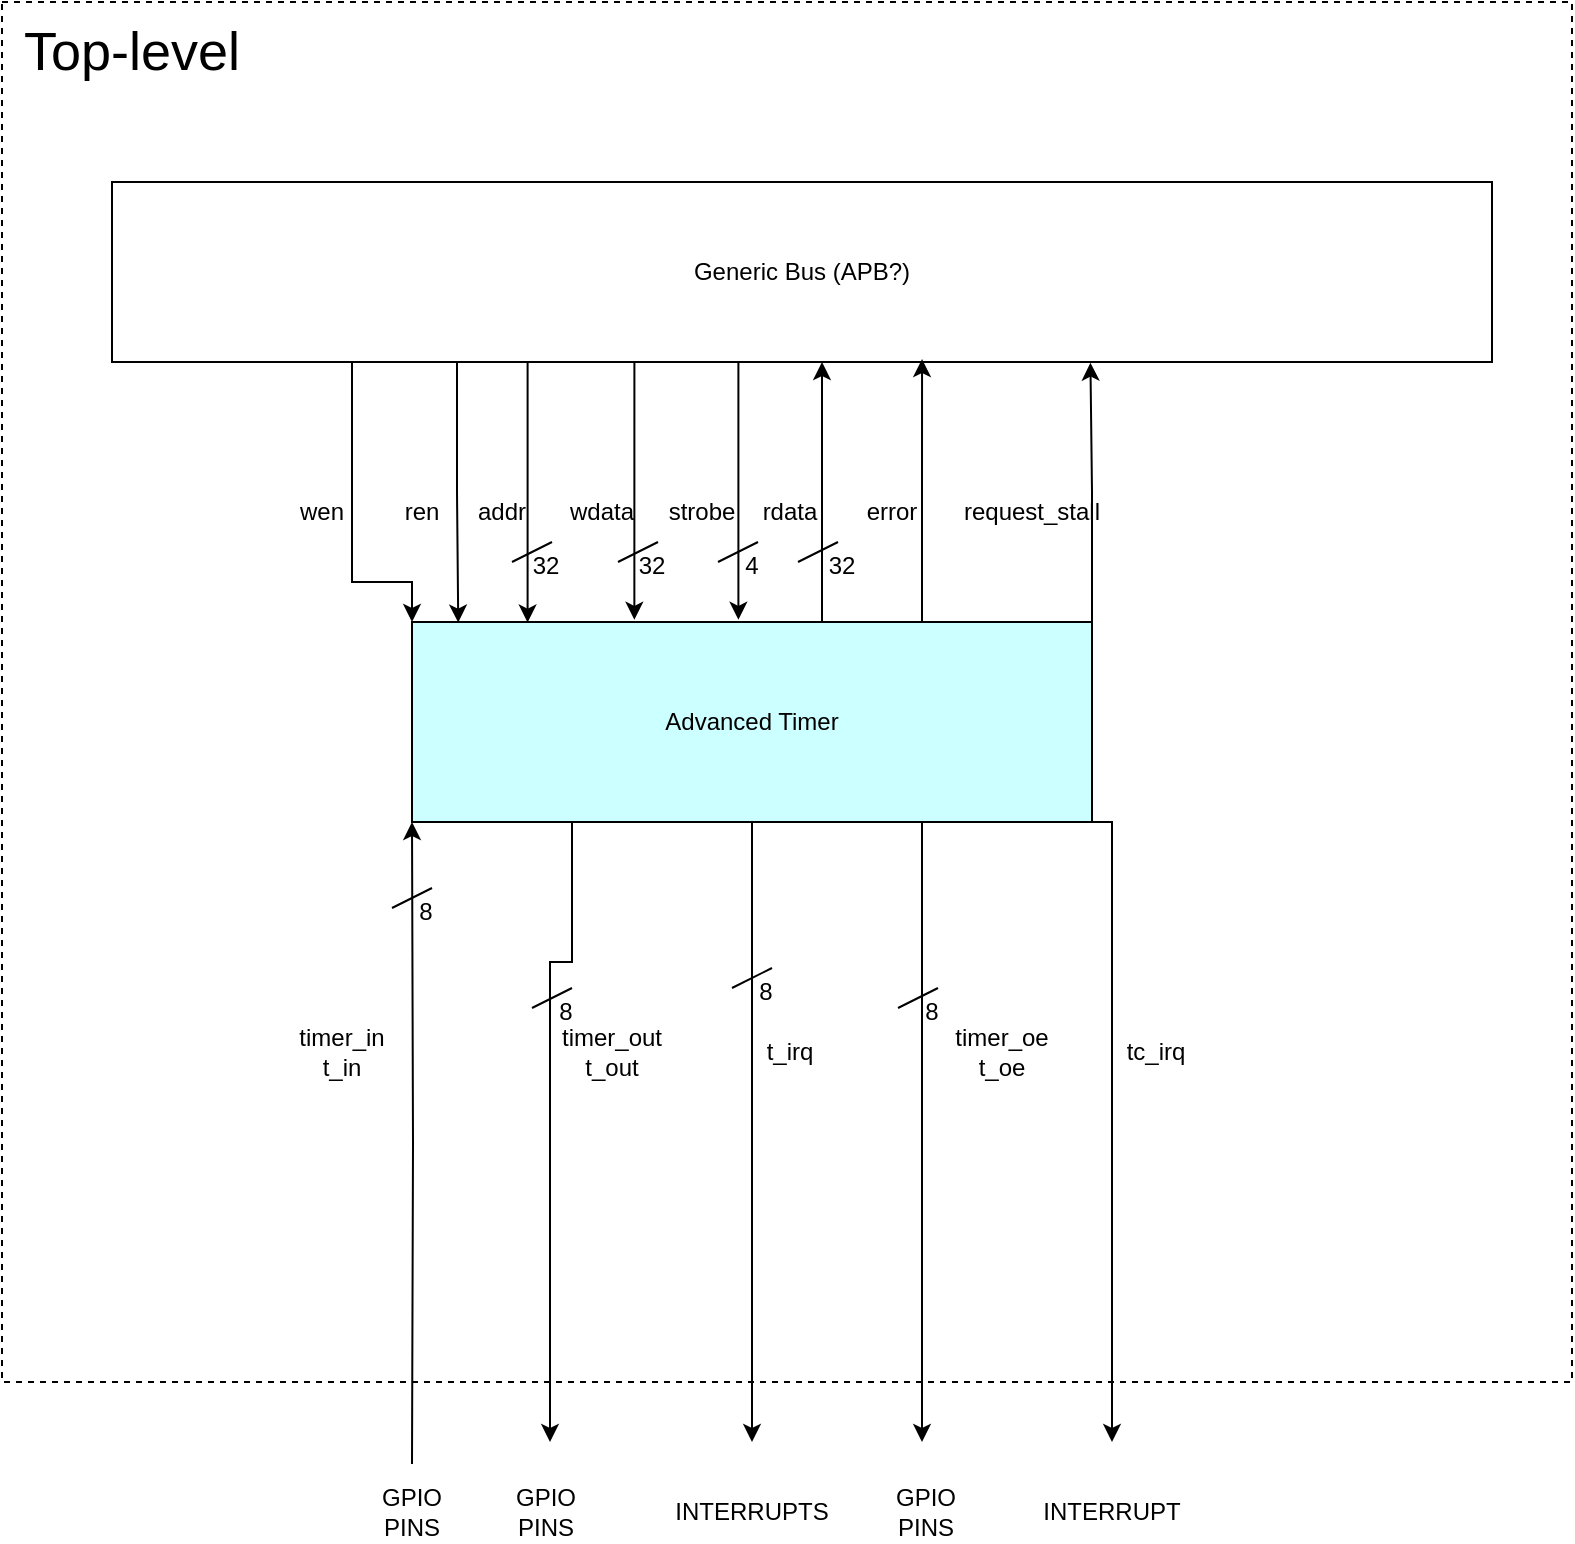 <mxfile version="24.4.4" type="github" pages="4">
  <diagram id="0VLV0tMc2H1Wie2A4KIR" name="Top-level">
    <mxGraphModel dx="1687" dy="911" grid="1" gridSize="10" guides="1" tooltips="1" connect="1" arrows="1" fold="1" page="1" pageScale="1" pageWidth="850" pageHeight="1100" math="0" shadow="0">
      <root>
        <mxCell id="0" />
        <mxCell id="1" parent="0" />
        <mxCell id="DxBFjWHoWwlU8dtJV3xM-35" value="" style="rounded=0;whiteSpace=wrap;html=1;dashed=1;" vertex="1" parent="1">
          <mxGeometry x="25" y="110" width="785" height="690" as="geometry" />
        </mxCell>
        <mxCell id="UOFrsDTStlYBvLq43tFu-3" style="edgeStyle=orthogonalEdgeStyle;rounded=0;orthogonalLoop=1;jettySize=auto;html=1;exitX=0.217;exitY=0.994;exitDx=0;exitDy=0;entryX=0;entryY=0;entryDx=0;entryDy=0;exitPerimeter=0;" parent="1" source="UOFrsDTStlYBvLq43tFu-1" target="UOFrsDTStlYBvLq43tFu-2" edge="1">
          <mxGeometry relative="1" as="geometry">
            <Array as="points">
              <mxPoint x="200" y="289" />
              <mxPoint x="200" y="400" />
              <mxPoint x="230" y="400" />
            </Array>
          </mxGeometry>
        </mxCell>
        <mxCell id="UOFrsDTStlYBvLq43tFu-1" value="Generic Bus (APB?)" style="rounded=0;whiteSpace=wrap;html=1;" parent="1" vertex="1">
          <mxGeometry x="80" y="200" width="690" height="90" as="geometry" />
        </mxCell>
        <mxCell id="J0Dz7A4SuMLwubc2eF71-9" style="edgeStyle=orthogonalEdgeStyle;rounded=0;orthogonalLoop=1;jettySize=auto;html=1;exitX=0.5;exitY=0;exitDx=0;exitDy=0;" parent="1" source="UOFrsDTStlYBvLq43tFu-2" edge="1">
          <mxGeometry relative="1" as="geometry">
            <mxPoint x="435" y="290" as="targetPoint" />
            <Array as="points">
              <mxPoint x="435" y="420" />
              <mxPoint x="435" y="355" />
            </Array>
          </mxGeometry>
        </mxCell>
        <mxCell id="DxBFjWHoWwlU8dtJV3xM-10" style="edgeStyle=orthogonalEdgeStyle;rounded=0;orthogonalLoop=1;jettySize=auto;html=1;exitX=0.5;exitY=1;exitDx=0;exitDy=0;" edge="1" parent="1" source="UOFrsDTStlYBvLq43tFu-2">
          <mxGeometry relative="1" as="geometry">
            <mxPoint x="400" y="830" as="targetPoint" />
          </mxGeometry>
        </mxCell>
        <mxCell id="DxBFjWHoWwlU8dtJV3xM-11" style="edgeStyle=orthogonalEdgeStyle;rounded=0;orthogonalLoop=1;jettySize=auto;html=1;exitX=0.75;exitY=1;exitDx=0;exitDy=0;" edge="1" parent="1" source="UOFrsDTStlYBvLq43tFu-2">
          <mxGeometry relative="1" as="geometry">
            <mxPoint x="485" y="830" as="targetPoint" />
          </mxGeometry>
        </mxCell>
        <mxCell id="DxBFjWHoWwlU8dtJV3xM-12" style="edgeStyle=orthogonalEdgeStyle;rounded=0;orthogonalLoop=1;jettySize=auto;html=1;exitX=1;exitY=1;exitDx=0;exitDy=0;" edge="1" parent="1" source="UOFrsDTStlYBvLq43tFu-2">
          <mxGeometry relative="1" as="geometry">
            <mxPoint x="580" y="830" as="targetPoint" />
            <Array as="points">
              <mxPoint x="580" y="520" />
            </Array>
          </mxGeometry>
        </mxCell>
        <mxCell id="UOFrsDTStlYBvLq43tFu-2" value="Advanced Timer" style="rounded=0;whiteSpace=wrap;html=1;fillColor=#CCFFFF;" parent="1" vertex="1">
          <mxGeometry x="230" y="420" width="340" height="100" as="geometry" />
        </mxCell>
        <mxCell id="UOFrsDTStlYBvLq43tFu-5" value="wen" style="text;html=1;align=center;verticalAlign=middle;whiteSpace=wrap;rounded=0;" parent="1" vertex="1">
          <mxGeometry x="170" y="350" width="30" height="30" as="geometry" />
        </mxCell>
        <mxCell id="UOFrsDTStlYBvLq43tFu-6" value="ren" style="text;html=1;align=center;verticalAlign=middle;whiteSpace=wrap;rounded=0;" parent="1" vertex="1">
          <mxGeometry x="220" y="350" width="30" height="30" as="geometry" />
        </mxCell>
        <mxCell id="UOFrsDTStlYBvLq43tFu-7" style="edgeStyle=orthogonalEdgeStyle;rounded=0;orthogonalLoop=1;jettySize=auto;html=1;exitX=0.25;exitY=1;exitDx=0;exitDy=0;entryX=0.068;entryY=0.003;entryDx=0;entryDy=0;entryPerimeter=0;" parent="1" source="UOFrsDTStlYBvLq43tFu-1" target="UOFrsDTStlYBvLq43tFu-2" edge="1">
          <mxGeometry relative="1" as="geometry" />
        </mxCell>
        <mxCell id="UOFrsDTStlYBvLq43tFu-9" style="edgeStyle=orthogonalEdgeStyle;rounded=0;orthogonalLoop=1;jettySize=auto;html=1;exitX=0.25;exitY=1;exitDx=0;exitDy=0;entryX=0.17;entryY=0.003;entryDx=0;entryDy=0;entryPerimeter=0;" parent="1" source="UOFrsDTStlYBvLq43tFu-1" target="UOFrsDTStlYBvLq43tFu-2" edge="1">
          <mxGeometry relative="1" as="geometry">
            <Array as="points">
              <mxPoint x="288" y="290" />
            </Array>
          </mxGeometry>
        </mxCell>
        <mxCell id="UOFrsDTStlYBvLq43tFu-10" value="addr" style="text;html=1;align=center;verticalAlign=middle;whiteSpace=wrap;rounded=0;" parent="1" vertex="1">
          <mxGeometry x="260" y="350" width="30" height="30" as="geometry" />
        </mxCell>
        <mxCell id="UOFrsDTStlYBvLq43tFu-12" value="" style="endArrow=none;html=1;rounded=0;" parent="1" edge="1">
          <mxGeometry width="50" height="50" relative="1" as="geometry">
            <mxPoint x="280" y="390" as="sourcePoint" />
            <mxPoint x="300" y="380" as="targetPoint" />
          </mxGeometry>
        </mxCell>
        <mxCell id="UOFrsDTStlYBvLq43tFu-13" value="32" style="text;html=1;align=center;verticalAlign=middle;whiteSpace=wrap;rounded=0;" parent="1" vertex="1">
          <mxGeometry x="267" y="377" width="60" height="30" as="geometry" />
        </mxCell>
        <mxCell id="J0Dz7A4SuMLwubc2eF71-1" style="edgeStyle=orthogonalEdgeStyle;rounded=0;orthogonalLoop=1;jettySize=auto;html=1;exitX=0.25;exitY=1;exitDx=0;exitDy=0;entryX=0.327;entryY=-0.011;entryDx=0;entryDy=0;entryPerimeter=0;" parent="1" source="UOFrsDTStlYBvLq43tFu-1" target="UOFrsDTStlYBvLq43tFu-2" edge="1">
          <mxGeometry relative="1" as="geometry">
            <Array as="points">
              <mxPoint x="341" y="290" />
            </Array>
          </mxGeometry>
        </mxCell>
        <mxCell id="J0Dz7A4SuMLwubc2eF71-2" value="wdata" style="text;html=1;align=center;verticalAlign=middle;whiteSpace=wrap;rounded=0;" parent="1" vertex="1">
          <mxGeometry x="310" y="350" width="30" height="30" as="geometry" />
        </mxCell>
        <mxCell id="J0Dz7A4SuMLwubc2eF71-3" value="" style="endArrow=none;html=1;rounded=0;" parent="1" edge="1">
          <mxGeometry width="50" height="50" relative="1" as="geometry">
            <mxPoint x="333" y="390" as="sourcePoint" />
            <mxPoint x="353" y="380" as="targetPoint" />
          </mxGeometry>
        </mxCell>
        <mxCell id="J0Dz7A4SuMLwubc2eF71-4" value="32" style="text;html=1;align=center;verticalAlign=middle;whiteSpace=wrap;rounded=0;" parent="1" vertex="1">
          <mxGeometry x="320" y="377" width="60" height="30" as="geometry" />
        </mxCell>
        <mxCell id="J0Dz7A4SuMLwubc2eF71-5" style="edgeStyle=orthogonalEdgeStyle;rounded=0;orthogonalLoop=1;jettySize=auto;html=1;exitX=0.25;exitY=1;exitDx=0;exitDy=0;entryX=0.48;entryY=-0.011;entryDx=0;entryDy=0;entryPerimeter=0;" parent="1" source="UOFrsDTStlYBvLq43tFu-1" target="UOFrsDTStlYBvLq43tFu-2" edge="1">
          <mxGeometry relative="1" as="geometry">
            <Array as="points">
              <mxPoint x="393" y="290" />
            </Array>
          </mxGeometry>
        </mxCell>
        <mxCell id="J0Dz7A4SuMLwubc2eF71-6" value="strobe" style="text;html=1;align=center;verticalAlign=middle;whiteSpace=wrap;rounded=0;" parent="1" vertex="1">
          <mxGeometry x="360" y="350" width="30" height="30" as="geometry" />
        </mxCell>
        <mxCell id="J0Dz7A4SuMLwubc2eF71-10" value="" style="endArrow=none;html=1;rounded=0;" parent="1" edge="1">
          <mxGeometry width="50" height="50" relative="1" as="geometry">
            <mxPoint x="423" y="390" as="sourcePoint" />
            <mxPoint x="443" y="380" as="targetPoint" />
          </mxGeometry>
        </mxCell>
        <mxCell id="J0Dz7A4SuMLwubc2eF71-11" value="32" style="text;html=1;align=center;verticalAlign=middle;whiteSpace=wrap;rounded=0;" parent="1" vertex="1">
          <mxGeometry x="420" y="377" width="50" height="30" as="geometry" />
        </mxCell>
        <mxCell id="J0Dz7A4SuMLwubc2eF71-12" value="rdata" style="text;html=1;align=center;verticalAlign=middle;whiteSpace=wrap;rounded=0;" parent="1" vertex="1">
          <mxGeometry x="404" y="350" width="30" height="30" as="geometry" />
        </mxCell>
        <mxCell id="J0Dz7A4SuMLwubc2eF71-14" style="edgeStyle=orthogonalEdgeStyle;rounded=0;orthogonalLoop=1;jettySize=auto;html=1;exitX=0.75;exitY=0;exitDx=0;exitDy=0;entryX=0.587;entryY=0.984;entryDx=0;entryDy=0;entryPerimeter=0;" parent="1" source="UOFrsDTStlYBvLq43tFu-2" target="UOFrsDTStlYBvLq43tFu-1" edge="1">
          <mxGeometry relative="1" as="geometry" />
        </mxCell>
        <mxCell id="J0Dz7A4SuMLwubc2eF71-17" value="error" style="text;html=1;align=center;verticalAlign=middle;whiteSpace=wrap;rounded=0;" parent="1" vertex="1">
          <mxGeometry x="455" y="350" width="30" height="30" as="geometry" />
        </mxCell>
        <mxCell id="J0Dz7A4SuMLwubc2eF71-19" value="request_stall" style="text;html=1;align=center;verticalAlign=middle;whiteSpace=wrap;rounded=0;" parent="1" vertex="1">
          <mxGeometry x="500" y="350" width="80" height="30" as="geometry" />
        </mxCell>
        <mxCell id="J0Dz7A4SuMLwubc2eF71-20" style="edgeStyle=orthogonalEdgeStyle;rounded=0;orthogonalLoop=1;jettySize=auto;html=1;exitX=1;exitY=0;exitDx=0;exitDy=0;entryX=0.709;entryY=1.004;entryDx=0;entryDy=0;entryPerimeter=0;" parent="1" source="UOFrsDTStlYBvLq43tFu-2" target="UOFrsDTStlYBvLq43tFu-1" edge="1">
          <mxGeometry relative="1" as="geometry" />
        </mxCell>
        <mxCell id="DxBFjWHoWwlU8dtJV3xM-8" style="edgeStyle=orthogonalEdgeStyle;rounded=0;orthogonalLoop=1;jettySize=auto;html=1;entryX=0;entryY=1;entryDx=0;entryDy=0;" edge="1" parent="1" target="UOFrsDTStlYBvLq43tFu-2">
          <mxGeometry relative="1" as="geometry">
            <mxPoint x="230" y="841" as="sourcePoint" />
          </mxGeometry>
        </mxCell>
        <mxCell id="DxBFjWHoWwlU8dtJV3xM-9" style="edgeStyle=orthogonalEdgeStyle;rounded=0;orthogonalLoop=1;jettySize=auto;html=1;exitX=0.25;exitY=1;exitDx=0;exitDy=0;" edge="1" parent="1" source="UOFrsDTStlYBvLq43tFu-2">
          <mxGeometry relative="1" as="geometry">
            <mxPoint x="299" y="830" as="targetPoint" />
            <Array as="points">
              <mxPoint x="310" y="520" />
              <mxPoint x="310" y="590" />
            </Array>
          </mxGeometry>
        </mxCell>
        <mxCell id="DxBFjWHoWwlU8dtJV3xM-13" value="&lt;div&gt;timer_in&lt;/div&gt;&lt;div&gt;t_in&lt;/div&gt;" style="text;html=1;align=center;verticalAlign=middle;whiteSpace=wrap;rounded=0;" vertex="1" parent="1">
          <mxGeometry x="170" y="620" width="50" height="30" as="geometry" />
        </mxCell>
        <mxCell id="DxBFjWHoWwlU8dtJV3xM-14" value="timer_out&lt;div&gt;t_out&lt;/div&gt;" style="text;html=1;align=center;verticalAlign=middle;whiteSpace=wrap;rounded=0;" vertex="1" parent="1">
          <mxGeometry x="300" y="620" width="60" height="30" as="geometry" />
        </mxCell>
        <mxCell id="DxBFjWHoWwlU8dtJV3xM-15" value="t_irq" style="text;html=1;align=center;verticalAlign=middle;whiteSpace=wrap;rounded=0;" vertex="1" parent="1">
          <mxGeometry x="404" y="620" width="30" height="30" as="geometry" />
        </mxCell>
        <mxCell id="DxBFjWHoWwlU8dtJV3xM-16" value="tc_irq" style="text;html=1;align=center;verticalAlign=middle;whiteSpace=wrap;rounded=0;" vertex="1" parent="1">
          <mxGeometry x="587" y="620" width="30" height="30" as="geometry" />
        </mxCell>
        <mxCell id="DxBFjWHoWwlU8dtJV3xM-17" value="&lt;div&gt;timer_oe&lt;/div&gt;&lt;div&gt;t_oe&lt;/div&gt;" style="text;html=1;align=center;verticalAlign=middle;whiteSpace=wrap;rounded=0;" vertex="1" parent="1">
          <mxGeometry x="500" y="620" width="50" height="30" as="geometry" />
        </mxCell>
        <mxCell id="DxBFjWHoWwlU8dtJV3xM-18" value="" style="group" vertex="1" connectable="0" parent="1">
          <mxGeometry x="383" y="377" width="27" height="30" as="geometry" />
        </mxCell>
        <mxCell id="J0Dz7A4SuMLwubc2eF71-7" value="" style="endArrow=none;html=1;rounded=0;" parent="DxBFjWHoWwlU8dtJV3xM-18" edge="1">
          <mxGeometry width="50" height="50" relative="1" as="geometry">
            <mxPoint y="13" as="sourcePoint" />
            <mxPoint x="20" y="3" as="targetPoint" />
          </mxGeometry>
        </mxCell>
        <mxCell id="J0Dz7A4SuMLwubc2eF71-8" value="4" style="text;html=1;align=center;verticalAlign=middle;whiteSpace=wrap;rounded=0;" parent="DxBFjWHoWwlU8dtJV3xM-18" vertex="1">
          <mxGeometry x="7" width="20" height="30" as="geometry" />
        </mxCell>
        <mxCell id="DxBFjWHoWwlU8dtJV3xM-19" value="" style="group" vertex="1" connectable="0" parent="1">
          <mxGeometry x="220" y="550" width="27" height="30" as="geometry" />
        </mxCell>
        <mxCell id="DxBFjWHoWwlU8dtJV3xM-20" value="" style="endArrow=none;html=1;rounded=0;" edge="1" parent="DxBFjWHoWwlU8dtJV3xM-19">
          <mxGeometry width="50" height="50" relative="1" as="geometry">
            <mxPoint y="13" as="sourcePoint" />
            <mxPoint x="20" y="3" as="targetPoint" />
          </mxGeometry>
        </mxCell>
        <mxCell id="DxBFjWHoWwlU8dtJV3xM-21" value="8" style="text;html=1;align=center;verticalAlign=middle;whiteSpace=wrap;rounded=0;" vertex="1" parent="DxBFjWHoWwlU8dtJV3xM-19">
          <mxGeometry x="7" width="20" height="30" as="geometry" />
        </mxCell>
        <mxCell id="DxBFjWHoWwlU8dtJV3xM-22" value="" style="group" vertex="1" connectable="0" parent="1">
          <mxGeometry x="290" y="600" width="27" height="30" as="geometry" />
        </mxCell>
        <mxCell id="DxBFjWHoWwlU8dtJV3xM-23" value="" style="endArrow=none;html=1;rounded=0;" edge="1" parent="DxBFjWHoWwlU8dtJV3xM-22">
          <mxGeometry width="50" height="50" relative="1" as="geometry">
            <mxPoint y="13" as="sourcePoint" />
            <mxPoint x="20" y="3" as="targetPoint" />
          </mxGeometry>
        </mxCell>
        <mxCell id="DxBFjWHoWwlU8dtJV3xM-24" value="8" style="text;html=1;align=center;verticalAlign=middle;whiteSpace=wrap;rounded=0;" vertex="1" parent="DxBFjWHoWwlU8dtJV3xM-22">
          <mxGeometry x="7" width="20" height="30" as="geometry" />
        </mxCell>
        <mxCell id="DxBFjWHoWwlU8dtJV3xM-25" value="" style="group" vertex="1" connectable="0" parent="1">
          <mxGeometry x="390" y="590" width="27" height="30" as="geometry" />
        </mxCell>
        <mxCell id="DxBFjWHoWwlU8dtJV3xM-26" value="" style="endArrow=none;html=1;rounded=0;" edge="1" parent="DxBFjWHoWwlU8dtJV3xM-25">
          <mxGeometry width="50" height="50" relative="1" as="geometry">
            <mxPoint y="13" as="sourcePoint" />
            <mxPoint x="20" y="3" as="targetPoint" />
          </mxGeometry>
        </mxCell>
        <mxCell id="DxBFjWHoWwlU8dtJV3xM-27" value="8" style="text;html=1;align=center;verticalAlign=middle;whiteSpace=wrap;rounded=0;" vertex="1" parent="DxBFjWHoWwlU8dtJV3xM-25">
          <mxGeometry x="7" width="20" height="30" as="geometry" />
        </mxCell>
        <mxCell id="DxBFjWHoWwlU8dtJV3xM-28" value="" style="group" vertex="1" connectable="0" parent="1">
          <mxGeometry x="473" y="600" width="27" height="30" as="geometry" />
        </mxCell>
        <mxCell id="DxBFjWHoWwlU8dtJV3xM-29" value="" style="endArrow=none;html=1;rounded=0;" edge="1" parent="DxBFjWHoWwlU8dtJV3xM-28">
          <mxGeometry width="50" height="50" relative="1" as="geometry">
            <mxPoint y="13" as="sourcePoint" />
            <mxPoint x="20" y="3" as="targetPoint" />
          </mxGeometry>
        </mxCell>
        <mxCell id="DxBFjWHoWwlU8dtJV3xM-30" value="8" style="text;html=1;align=center;verticalAlign=middle;whiteSpace=wrap;rounded=0;" vertex="1" parent="DxBFjWHoWwlU8dtJV3xM-28">
          <mxGeometry x="7" width="20" height="30" as="geometry" />
        </mxCell>
        <mxCell id="DxBFjWHoWwlU8dtJV3xM-36" value="GPIO PINS" style="text;html=1;align=center;verticalAlign=middle;whiteSpace=wrap;rounded=0;" vertex="1" parent="1">
          <mxGeometry x="200" y="850" width="60" height="30" as="geometry" />
        </mxCell>
        <mxCell id="DxBFjWHoWwlU8dtJV3xM-37" value="GPIO PINS" style="text;html=1;align=center;verticalAlign=middle;whiteSpace=wrap;rounded=0;" vertex="1" parent="1">
          <mxGeometry x="267" y="850" width="60" height="30" as="geometry" />
        </mxCell>
        <mxCell id="DxBFjWHoWwlU8dtJV3xM-39" value="GPIO PINS" style="text;html=1;align=center;verticalAlign=middle;whiteSpace=wrap;rounded=0;" vertex="1" parent="1">
          <mxGeometry x="456.5" y="850" width="60" height="30" as="geometry" />
        </mxCell>
        <mxCell id="DxBFjWHoWwlU8dtJV3xM-40" value="INTERRUPTS" style="text;html=1;align=center;verticalAlign=middle;whiteSpace=wrap;rounded=0;" vertex="1" parent="1">
          <mxGeometry x="370" y="850" width="60" height="30" as="geometry" />
        </mxCell>
        <mxCell id="DxBFjWHoWwlU8dtJV3xM-41" value="INTERRUPT" style="text;html=1;align=center;verticalAlign=middle;whiteSpace=wrap;rounded=0;" vertex="1" parent="1">
          <mxGeometry x="550" y="850" width="60" height="30" as="geometry" />
        </mxCell>
        <mxCell id="DxBFjWHoWwlU8dtJV3xM-43" value="&lt;font style=&quot;font-size: 27px;&quot;&gt;Top-level&lt;/font&gt;" style="text;html=1;align=center;verticalAlign=middle;whiteSpace=wrap;rounded=0;" vertex="1" parent="1">
          <mxGeometry x="30" y="120" width="120" height="30" as="geometry" />
        </mxCell>
      </root>
    </mxGraphModel>
  </diagram>
  <diagram id="U6KI4l30yy0JX19nmwuE" name="Timer module">
    <mxGraphModel dx="1195" dy="645" grid="1" gridSize="10" guides="1" tooltips="1" connect="1" arrows="1" fold="1" page="1" pageScale="1" pageWidth="850" pageHeight="1100" math="0" shadow="0">
      <root>
        <mxCell id="0" />
        <mxCell id="1" parent="0" />
        <mxCell id="4LY0eMF0q3EMJJGkq3yK-50" value="" style="verticalLabelPosition=bottom;verticalAlign=top;html=1;shape=mxgraph.basic.rect;fillColor2=none;strokeWidth=1;size=20;indent=5;dashed=1;shadow=1;gradientColor=none;fillColor=#CCFFFF;" parent="1" vertex="1">
          <mxGeometry x="94" y="120" width="626" height="620" as="geometry" />
        </mxCell>
        <mxCell id="4LY0eMF0q3EMJJGkq3yK-140" value="" style="group" parent="1" vertex="1" connectable="0">
          <mxGeometry x="283" y="495" width="130" height="127.858" as="geometry" />
        </mxCell>
        <mxCell id="4LY0eMF0q3EMJJGkq3yK-16" value="capture compare channel" style="rounded=0;whiteSpace=wrap;html=1;container=0;fillColor=#FFCCCC;" parent="4LY0eMF0q3EMJJGkq3yK-140" vertex="1">
          <mxGeometry width="130.0" height="122.783" as="geometry" />
        </mxCell>
        <mxCell id="4LY0eMF0q3EMJJGkq3yK-17" value="" style="triangle;whiteSpace=wrap;html=1;container=0;" parent="4LY0eMF0q3EMJJGkq3yK-140" vertex="1">
          <mxGeometry y="103.754" width="11.207" height="18.123" as="geometry" />
        </mxCell>
        <mxCell id="4LY0eMF0q3EMJJGkq3yK-18" value="" style="ellipse;whiteSpace=wrap;html=1;aspect=fixed;container=0;" parent="4LY0eMF0q3EMJJGkq3yK-140" vertex="1">
          <mxGeometry x="11.207" y="121.877" width="5.981" height="5.981" as="geometry" />
        </mxCell>
        <mxCell id="4LY0eMF0q3EMJJGkq3yK-141" value="&lt;font size=&quot;1&quot;&gt;&lt;b style=&quot;font-size: 14px;&quot;&gt;. . .&lt;/b&gt;&lt;/font&gt;" style="text;html=1;align=center;verticalAlign=middle;whiteSpace=wrap;rounded=0;rotation=60;" parent="4LY0eMF0q3EMJJGkq3yK-140" vertex="1">
          <mxGeometry x="104" y="97.0" width="25" height="16.1" as="geometry" />
        </mxCell>
        <mxCell id="4LY0eMF0q3EMJJGkq3yK-47" style="edgeStyle=orthogonalEdgeStyle;rounded=0;orthogonalLoop=1;jettySize=auto;html=1;exitX=1;exitY=1;exitDx=0;exitDy=0;entryX=0;entryY=0.5;entryDx=0;entryDy=0;jumpStyle=none;jumpSize=16;" parent="1" source="4LY0eMF0q3EMJJGkq3yK-1" target="aOVrWrjgvoJSjb1ijP1g-3" edge="1">
          <mxGeometry relative="1" as="geometry">
            <Array as="points">
              <mxPoint x="460" y="373" />
              <mxPoint x="460" y="425" />
            </Array>
          </mxGeometry>
        </mxCell>
        <mxCell id="4LY0eMF0q3EMJJGkq3yK-161" style="edgeStyle=orthogonalEdgeStyle;rounded=0;orthogonalLoop=1;jettySize=auto;html=1;exitX=1;exitY=1;exitDx=0;exitDy=0;entryX=0;entryY=0.5;entryDx=0;entryDy=0;" parent="1" source="4LY0eMF0q3EMJJGkq3yK-12" target="aOVrWrjgvoJSjb1ijP1g-2" edge="1">
          <mxGeometry relative="1" as="geometry">
            <mxPoint x="652.5" y="674.47" as="targetPoint" />
            <Array as="points">
              <mxPoint x="480" y="593" />
              <mxPoint x="480" y="675" />
            </Array>
          </mxGeometry>
        </mxCell>
        <mxCell id="4LY0eMF0q3EMJJGkq3yK-12" value="capture compare channel" style="rounded=0;whiteSpace=wrap;html=1;container=0;fillColor=#FFCCCC;" parent="1" vertex="1">
          <mxGeometry x="260" y="470" width="130.0" height="122.783" as="geometry" />
        </mxCell>
        <mxCell id="4LY0eMF0q3EMJJGkq3yK-35" style="edgeStyle=orthogonalEdgeStyle;rounded=0;orthogonalLoop=1;jettySize=auto;html=1;exitX=1;exitY=0.5;exitDx=0;exitDy=0;entryX=0;entryY=0.5;entryDx=0;entryDy=0;" parent="1" source="4LY0eMF0q3EMJJGkq3yK-16" target="liKidStu4S2gYdici5ND-2" edge="1">
          <mxGeometry relative="1" as="geometry">
            <mxPoint x="652.11" y="542.45" as="targetPoint" />
            <Array as="points">
              <mxPoint x="413" y="541" />
              <mxPoint x="560" y="541" />
              <mxPoint x="560" y="543" />
              <mxPoint x="745" y="543" />
            </Array>
          </mxGeometry>
        </mxCell>
        <mxCell id="4LY0eMF0q3EMJJGkq3yK-42" style="edgeStyle=orthogonalEdgeStyle;rounded=0;orthogonalLoop=1;jettySize=auto;html=1;exitX=1;exitY=0.75;exitDx=0;exitDy=0;entryX=0;entryY=0.5;entryDx=0;entryDy=0;" parent="1" source="4LY0eMF0q3EMJJGkq3yK-16" target="aOVrWrjgvoJSjb1ijP1g-1" edge="1">
          <mxGeometry relative="1" as="geometry">
            <mxPoint x="652.77" y="623.595" as="targetPoint" />
            <Array as="points">
              <mxPoint x="413" y="572" />
              <mxPoint x="510" y="572" />
              <mxPoint x="510" y="624" />
              <mxPoint x="745" y="624" />
            </Array>
          </mxGeometry>
        </mxCell>
        <mxCell id="4LY0eMF0q3EMJJGkq3yK-34" style="edgeStyle=orthogonalEdgeStyle;rounded=0;orthogonalLoop=1;jettySize=auto;html=1;exitX=1;exitY=0.5;exitDx=0;exitDy=0;entryX=0;entryY=0.5;entryDx=0;entryDy=0;" parent="1" source="4LY0eMF0q3EMJJGkq3yK-12" target="liKidStu4S2gYdici5ND-2" edge="1">
          <mxGeometry relative="1" as="geometry">
            <mxPoint x="652.5" y="515" as="targetPoint" />
            <Array as="points">
              <mxPoint x="560" y="531" />
              <mxPoint x="570" y="531" />
              <mxPoint x="570" y="515" />
            </Array>
          </mxGeometry>
        </mxCell>
        <mxCell id="4LY0eMF0q3EMJJGkq3yK-41" style="edgeStyle=orthogonalEdgeStyle;rounded=0;orthogonalLoop=1;jettySize=auto;html=1;exitX=1;exitY=0.75;exitDx=0;exitDy=0;entryX=0;entryY=0.5;entryDx=0;entryDy=0;" parent="1" source="4LY0eMF0q3EMJJGkq3yK-12" target="aOVrWrjgvoJSjb1ijP1g-1" edge="1">
          <mxGeometry relative="1" as="geometry">
            <mxPoint x="652.5" y="594.87" as="targetPoint" />
            <Array as="points">
              <mxPoint x="520" y="562" />
              <mxPoint x="520" y="595" />
            </Array>
          </mxGeometry>
        </mxCell>
        <mxCell id="4LY0eMF0q3EMJJGkq3yK-67" style="edgeStyle=orthogonalEdgeStyle;rounded=0;orthogonalLoop=1;jettySize=auto;html=1;exitX=1;exitY=0.5;exitDx=0;exitDy=0;entryX=0;entryY=0;entryDx=0;entryDy=0;" parent="1" source="F1QgXw5RZE7JSTDuxs1F-1" target="4LY0eMF0q3EMJJGkq3yK-12" edge="1">
          <mxGeometry relative="1" as="geometry" />
        </mxCell>
        <mxCell id="4LY0eMF0q3EMJJGkq3yK-68" style="edgeStyle=orthogonalEdgeStyle;rounded=0;orthogonalLoop=1;jettySize=auto;html=1;exitX=1;exitY=0.5;exitDx=0;exitDy=0;entryX=0;entryY=0;entryDx=0;entryDy=0;" parent="1" source="F1QgXw5RZE7JSTDuxs1F-1" target="4LY0eMF0q3EMJJGkq3yK-16" edge="1">
          <mxGeometry relative="1" as="geometry" />
        </mxCell>
        <mxCell id="F1QgXw5RZE7JSTDuxs1F-1" value="wen" style="text;html=1;align=center;verticalAlign=middle;whiteSpace=wrap;rounded=0;" parent="1" vertex="1">
          <mxGeometry x="10" y="420" width="30" height="30" as="geometry" />
        </mxCell>
        <mxCell id="F1QgXw5RZE7JSTDuxs1F-2" value="ren" style="text;html=1;align=center;verticalAlign=middle;whiteSpace=wrap;rounded=0;" parent="1" vertex="1">
          <mxGeometry x="20" y="200" width="30" height="30" as="geometry" />
        </mxCell>
        <mxCell id="4LY0eMF0q3EMJJGkq3yK-169" style="edgeStyle=orthogonalEdgeStyle;rounded=0;orthogonalLoop=1;jettySize=auto;html=1;exitX=1;exitY=0.5;exitDx=0;exitDy=0;entryX=0;entryY=0.5;entryDx=0;entryDy=0;" parent="1" source="F1QgXw5RZE7JSTDuxs1F-3" target="MMl0id7Liuc3tZu3IlEb-5" edge="1">
          <mxGeometry relative="1" as="geometry">
            <mxPoint x="70" y="380" as="targetPoint" />
            <Array as="points">
              <mxPoint x="110" y="328" />
              <mxPoint x="110" y="180" />
              <mxPoint x="470" y="180" />
              <mxPoint x="470" y="183" />
            </Array>
          </mxGeometry>
        </mxCell>
        <mxCell id="F1QgXw5RZE7JSTDuxs1F-3" value="addr" style="text;html=1;align=center;verticalAlign=middle;whiteSpace=wrap;rounded=0;" parent="1" vertex="1">
          <mxGeometry x="10" y="313" width="30" height="30" as="geometry" />
        </mxCell>
        <mxCell id="MMl0id7Liuc3tZu3IlEb-18" style="edgeStyle=orthogonalEdgeStyle;rounded=0;orthogonalLoop=1;jettySize=auto;html=1;exitX=1;exitY=0.5;exitDx=0;exitDy=0;entryX=0.5;entryY=0;entryDx=0;entryDy=0;" parent="1" source="F1QgXw5RZE7JSTDuxs1F-6" target="4LY0eMF0q3EMJJGkq3yK-8" edge="1">
          <mxGeometry relative="1" as="geometry" />
        </mxCell>
        <mxCell id="MMl0id7Liuc3tZu3IlEb-19" style="edgeStyle=orthogonalEdgeStyle;rounded=0;orthogonalLoop=1;jettySize=auto;html=1;exitX=1;exitY=0.5;exitDx=0;exitDy=0;" parent="1" source="F1QgXw5RZE7JSTDuxs1F-6" target="4LY0eMF0q3EMJJGkq3yK-12" edge="1">
          <mxGeometry relative="1" as="geometry" />
        </mxCell>
        <mxCell id="MMl0id7Liuc3tZu3IlEb-20" style="edgeStyle=orthogonalEdgeStyle;rounded=0;orthogonalLoop=1;jettySize=auto;html=1;exitX=1;exitY=0.5;exitDx=0;exitDy=0;" parent="1" source="F1QgXw5RZE7JSTDuxs1F-6" target="4LY0eMF0q3EMJJGkq3yK-16" edge="1">
          <mxGeometry relative="1" as="geometry" />
        </mxCell>
        <mxCell id="MMl0id7Liuc3tZu3IlEb-54" style="edgeStyle=orthogonalEdgeStyle;rounded=0;orthogonalLoop=1;jettySize=auto;html=1;exitX=1;exitY=0.5;exitDx=0;exitDy=0;entryX=0;entryY=0.25;entryDx=0;entryDy=0;" parent="1" source="F1QgXw5RZE7JSTDuxs1F-6" target="MMl0id7Liuc3tZu3IlEb-22" edge="1">
          <mxGeometry relative="1" as="geometry" />
        </mxCell>
        <mxCell id="F1QgXw5RZE7JSTDuxs1F-6" value="wdata" style="text;html=1;align=center;verticalAlign=middle;whiteSpace=wrap;rounded=0;" parent="1" vertex="1">
          <mxGeometry x="10" y="380" width="30" height="30" as="geometry" />
        </mxCell>
        <mxCell id="MMl0id7Liuc3tZu3IlEb-56" style="edgeStyle=orthogonalEdgeStyle;rounded=0;orthogonalLoop=1;jettySize=auto;html=1;exitX=1;exitY=0.5;exitDx=0;exitDy=0;entryX=0;entryY=0.75;entryDx=0;entryDy=0;jumpStyle=arc;" parent="1" source="F1QgXw5RZE7JSTDuxs1F-9" target="MMl0id7Liuc3tZu3IlEb-22" edge="1">
          <mxGeometry relative="1" as="geometry">
            <Array as="points">
              <mxPoint x="200" y="271" />
              <mxPoint x="200" y="259" />
            </Array>
          </mxGeometry>
        </mxCell>
        <mxCell id="F1QgXw5RZE7JSTDuxs1F-9" value="strobe" style="text;html=1;align=center;verticalAlign=middle;whiteSpace=wrap;rounded=0;" parent="1" vertex="1">
          <mxGeometry x="12" y="256.15" width="30" height="30" as="geometry" />
        </mxCell>
        <mxCell id="MMl0id7Liuc3tZu3IlEb-1" style="edgeStyle=orthogonalEdgeStyle;rounded=0;orthogonalLoop=1;jettySize=auto;html=1;exitX=1;exitY=0.5;exitDx=0;exitDy=0;" parent="1" source="F1QgXw5RZE7JSTDuxs1F-14" edge="1">
          <mxGeometry relative="1" as="geometry">
            <mxPoint x="840" y="289.636" as="targetPoint" />
          </mxGeometry>
        </mxCell>
        <mxCell id="F1QgXw5RZE7JSTDuxs1F-14" value="rdata" style="text;html=1;align=center;verticalAlign=middle;whiteSpace=wrap;rounded=0;" parent="1" vertex="1">
          <mxGeometry x="776" y="274.7" width="30" height="30" as="geometry" />
        </mxCell>
        <mxCell id="MMl0id7Liuc3tZu3IlEb-17" style="edgeStyle=orthogonalEdgeStyle;rounded=0;orthogonalLoop=1;jettySize=auto;html=1;exitX=1;exitY=0.5;exitDx=0;exitDy=0;" parent="1" source="F1QgXw5RZE7JSTDuxs1F-15" edge="1">
          <mxGeometry relative="1" as="geometry">
            <mxPoint x="820.0" y="784.75" as="targetPoint" />
          </mxGeometry>
        </mxCell>
        <mxCell id="F1QgXw5RZE7JSTDuxs1F-15" value="error" style="text;html=1;align=center;verticalAlign=middle;whiteSpace=wrap;rounded=0;" parent="1" vertex="1">
          <mxGeometry x="770" y="770" width="30" height="30" as="geometry" />
        </mxCell>
        <mxCell id="F1QgXw5RZE7JSTDuxs1F-16" value="request_stall" style="text;html=1;align=center;verticalAlign=middle;whiteSpace=wrap;rounded=0;" parent="1" vertex="1">
          <mxGeometry x="746" y="184.7" width="80" height="30" as="geometry" />
        </mxCell>
        <mxCell id="4LY0eMF0q3EMJJGkq3yK-22" style="edgeStyle=orthogonalEdgeStyle;rounded=0;orthogonalLoop=1;jettySize=auto;html=1;exitX=1;exitY=0.5;exitDx=0;exitDy=0;entryX=0;entryY=0.25;entryDx=0;entryDy=0;" parent="1" source="liKidStu4S2gYdici5ND-1" target="4LY0eMF0q3EMJJGkq3yK-8" edge="1">
          <mxGeometry relative="1" as="geometry" />
        </mxCell>
        <mxCell id="4LY0eMF0q3EMJJGkq3yK-24" style="edgeStyle=orthogonalEdgeStyle;rounded=0;orthogonalLoop=1;jettySize=auto;html=1;exitX=1;exitY=0.5;exitDx=0;exitDy=0;entryX=0;entryY=0.25;entryDx=0;entryDy=0;" parent="1" source="liKidStu4S2gYdici5ND-1" target="4LY0eMF0q3EMJJGkq3yK-12" edge="1">
          <mxGeometry relative="1" as="geometry">
            <mxPoint x="210" y="530" as="targetPoint" />
          </mxGeometry>
        </mxCell>
        <mxCell id="4LY0eMF0q3EMJJGkq3yK-25" style="edgeStyle=orthogonalEdgeStyle;rounded=0;orthogonalLoop=1;jettySize=auto;html=1;exitX=1;exitY=0.5;exitDx=0;exitDy=0;entryX=0;entryY=0.25;entryDx=0;entryDy=0;" parent="1" source="liKidStu4S2gYdici5ND-1" target="4LY0eMF0q3EMJJGkq3yK-16" edge="1">
          <mxGeometry relative="1" as="geometry" />
        </mxCell>
        <mxCell id="liKidStu4S2gYdici5ND-1" value="t_in" style="text;html=1;align=center;verticalAlign=middle;whiteSpace=wrap;rounded=0;" parent="1" vertex="1">
          <mxGeometry x="10" y="500" width="30" height="30" as="geometry" />
        </mxCell>
        <mxCell id="4LY0eMF0q3EMJJGkq3yK-29" style="edgeStyle=orthogonalEdgeStyle;rounded=0;orthogonalLoop=1;jettySize=auto;html=1;exitX=1;exitY=0.5;exitDx=0;exitDy=0;" parent="1" source="liKidStu4S2gYdici5ND-2" edge="1">
          <mxGeometry relative="1" as="geometry">
            <mxPoint x="820" y="514" as="targetPoint" />
          </mxGeometry>
        </mxCell>
        <mxCell id="liKidStu4S2gYdici5ND-2" value="t_out" style="text;html=1;align=center;verticalAlign=middle;whiteSpace=wrap;rounded=0;" parent="1" vertex="1">
          <mxGeometry x="745" y="499.47" width="30" height="30" as="geometry" />
        </mxCell>
        <mxCell id="4LY0eMF0q3EMJJGkq3yK-157" style="edgeStyle=orthogonalEdgeStyle;rounded=0;orthogonalLoop=1;jettySize=auto;html=1;exitX=1;exitY=0.5;exitDx=0;exitDy=0;" parent="1" source="aOVrWrjgvoJSjb1ijP1g-1" edge="1">
          <mxGeometry relative="1" as="geometry">
            <mxPoint x="820" y="595" as="targetPoint" />
          </mxGeometry>
        </mxCell>
        <mxCell id="aOVrWrjgvoJSjb1ijP1g-1" value="t_irq" style="text;html=1;align=center;verticalAlign=middle;whiteSpace=wrap;rounded=0;" parent="1" vertex="1">
          <mxGeometry x="745" y="579.87" width="30" height="30" as="geometry" />
        </mxCell>
        <mxCell id="4LY0eMF0q3EMJJGkq3yK-168" style="edgeStyle=orthogonalEdgeStyle;rounded=0;orthogonalLoop=1;jettySize=auto;html=1;exitX=1;exitY=0.5;exitDx=0;exitDy=0;" parent="1" source="aOVrWrjgvoJSjb1ijP1g-2" edge="1">
          <mxGeometry relative="1" as="geometry">
            <mxPoint x="820" y="675" as="targetPoint" />
          </mxGeometry>
        </mxCell>
        <mxCell id="aOVrWrjgvoJSjb1ijP1g-2" value="t_oe" style="text;html=1;align=center;verticalAlign=middle;whiteSpace=wrap;rounded=0;" parent="1" vertex="1">
          <mxGeometry x="745" y="659.47" width="30" height="30" as="geometry" />
        </mxCell>
        <mxCell id="4LY0eMF0q3EMJJGkq3yK-48" style="edgeStyle=orthogonalEdgeStyle;rounded=0;orthogonalLoop=1;jettySize=auto;html=1;exitX=1;exitY=0.5;exitDx=0;exitDy=0;" parent="1" source="aOVrWrjgvoJSjb1ijP1g-3" edge="1">
          <mxGeometry relative="1" as="geometry">
            <mxPoint x="820" y="425" as="targetPoint" />
          </mxGeometry>
        </mxCell>
        <mxCell id="aOVrWrjgvoJSjb1ijP1g-3" value="tc_irq" style="text;html=1;align=center;verticalAlign=middle;whiteSpace=wrap;rounded=0;" parent="1" vertex="1">
          <mxGeometry x="750" y="410" width="30" height="30" as="geometry" />
        </mxCell>
        <mxCell id="4LY0eMF0q3EMJJGkq3yK-13" value="" style="triangle;whiteSpace=wrap;html=1;container=0;" parent="1" vertex="1">
          <mxGeometry x="260" y="573.754" width="11.207" height="18.123" as="geometry" />
        </mxCell>
        <mxCell id="4LY0eMF0q3EMJJGkq3yK-14" value="" style="ellipse;whiteSpace=wrap;html=1;aspect=fixed;container=0;" parent="1" vertex="1">
          <mxGeometry x="271.207" y="591.877" width="5.981" height="5.981" as="geometry" />
        </mxCell>
        <mxCell id="4LY0eMF0q3EMJJGkq3yK-33" style="edgeStyle=orthogonalEdgeStyle;rounded=0;orthogonalLoop=1;jettySize=auto;html=1;exitX=1;exitY=0.5;exitDx=0;exitDy=0;entryX=0;entryY=0.5;entryDx=0;entryDy=0;" parent="1" source="4LY0eMF0q3EMJJGkq3yK-8" target="liKidStu4S2gYdici5ND-2" edge="1">
          <mxGeometry relative="1" as="geometry">
            <mxPoint x="652.5" y="496.25" as="targetPoint" />
            <Array as="points">
              <mxPoint x="560" y="521" />
              <mxPoint x="560" y="496" />
              <mxPoint x="745" y="496" />
            </Array>
          </mxGeometry>
        </mxCell>
        <mxCell id="4LY0eMF0q3EMJJGkq3yK-40" style="edgeStyle=orthogonalEdgeStyle;rounded=0;orthogonalLoop=1;jettySize=auto;html=1;exitX=1;exitY=0.75;exitDx=0;exitDy=0;entryX=0;entryY=0.5;entryDx=0;entryDy=0;" parent="1" source="4LY0eMF0q3EMJJGkq3yK-8" target="aOVrWrjgvoJSjb1ijP1g-1" edge="1">
          <mxGeometry relative="1" as="geometry">
            <mxPoint x="652.5" y="576.12" as="targetPoint" />
            <Array as="points">
              <mxPoint x="530" y="552" />
              <mxPoint x="530" y="576" />
              <mxPoint x="745" y="576" />
            </Array>
          </mxGeometry>
        </mxCell>
        <mxCell id="4LY0eMF0q3EMJJGkq3yK-108" style="edgeStyle=orthogonalEdgeStyle;rounded=0;orthogonalLoop=1;jettySize=auto;html=1;exitX=1;exitY=0.25;exitDx=0;exitDy=0;entryX=0.683;entryY=0.996;entryDx=0;entryDy=0;jumpStyle=arc;jumpSize=7;entryPerimeter=0;strokeColor=#FF00FF;" parent="1" source="4LY0eMF0q3EMJJGkq3yK-8" target="4LY0eMF0q3EMJJGkq3yK-75" edge="1">
          <mxGeometry relative="1" as="geometry">
            <Array as="points">
              <mxPoint x="510" y="491" />
              <mxPoint x="510" y="345" />
            </Array>
          </mxGeometry>
        </mxCell>
        <mxCell id="4LY0eMF0q3EMJJGkq3yK-160" style="edgeStyle=orthogonalEdgeStyle;rounded=0;orthogonalLoop=1;jettySize=auto;html=1;exitX=1;exitY=1;exitDx=0;exitDy=0;entryX=0;entryY=0.5;entryDx=0;entryDy=0;" parent="1" source="4LY0eMF0q3EMJJGkq3yK-8" target="aOVrWrjgvoJSjb1ijP1g-2" edge="1">
          <mxGeometry relative="1" as="geometry">
            <mxPoint x="652.5" y="655.72" as="targetPoint" />
            <Array as="points">
              <mxPoint x="490" y="583" />
              <mxPoint x="490" y="656" />
              <mxPoint x="745" y="656" />
            </Array>
          </mxGeometry>
        </mxCell>
        <mxCell id="4LY0eMF0q3EMJJGkq3yK-8" value="capture compare channel (8x)" style="rounded=0;whiteSpace=wrap;html=1;container=0;fillColor=#FFCCCC;" parent="1" vertex="1">
          <mxGeometry x="250" y="460" width="130.0" height="122.783" as="geometry" />
        </mxCell>
        <mxCell id="4LY0eMF0q3EMJJGkq3yK-9" value="" style="triangle;whiteSpace=wrap;html=1;container=0;" parent="1" vertex="1">
          <mxGeometry x="250" y="563.754" width="11.207" height="18.123" as="geometry" />
        </mxCell>
        <mxCell id="4LY0eMF0q3EMJJGkq3yK-10" value="" style="ellipse;whiteSpace=wrap;html=1;aspect=fixed;container=0;" parent="1" vertex="1">
          <mxGeometry x="261.207" y="581.877" width="5.981" height="5.981" as="geometry" />
        </mxCell>
        <mxCell id="4LY0eMF0q3EMJJGkq3yK-23" value="" style="group" parent="1" vertex="1" connectable="0">
          <mxGeometry x="64" y="504.69" width="30" height="31.7" as="geometry" />
        </mxCell>
        <mxCell id="4LY0eMF0q3EMJJGkq3yK-20" value="8" style="text;html=1;align=center;verticalAlign=middle;whiteSpace=wrap;rounded=0;" parent="4LY0eMF0q3EMJJGkq3yK-23" vertex="1">
          <mxGeometry y="1.7" width="30" height="30" as="geometry" />
        </mxCell>
        <mxCell id="4LY0eMF0q3EMJJGkq3yK-19" value="" style="endArrow=none;html=1;rounded=0;" parent="4LY0eMF0q3EMJJGkq3yK-23" edge="1">
          <mxGeometry width="50" height="50" relative="1" as="geometry">
            <mxPoint x="6" y="20.61" as="sourcePoint" />
            <mxPoint x="16" as="targetPoint" />
          </mxGeometry>
        </mxCell>
        <mxCell id="4LY0eMF0q3EMJJGkq3yK-30" value="" style="group" parent="1" vertex="1" connectable="0">
          <mxGeometry x="780" y="504.47" width="30" height="31.7" as="geometry" />
        </mxCell>
        <mxCell id="4LY0eMF0q3EMJJGkq3yK-31" value="8" style="text;html=1;align=center;verticalAlign=middle;whiteSpace=wrap;rounded=0;" parent="4LY0eMF0q3EMJJGkq3yK-30" vertex="1">
          <mxGeometry y="1.7" width="30" height="30" as="geometry" />
        </mxCell>
        <mxCell id="4LY0eMF0q3EMJJGkq3yK-32" value="" style="endArrow=none;html=1;rounded=0;" parent="4LY0eMF0q3EMJJGkq3yK-30" edge="1">
          <mxGeometry width="50" height="50" relative="1" as="geometry">
            <mxPoint x="6" y="20.61" as="sourcePoint" />
            <mxPoint x="16" as="targetPoint" />
          </mxGeometry>
        </mxCell>
        <mxCell id="4LY0eMF0q3EMJJGkq3yK-37" value="" style="group" parent="1" vertex="1" connectable="0">
          <mxGeometry x="780" y="584.78" width="30" height="31.7" as="geometry" />
        </mxCell>
        <mxCell id="4LY0eMF0q3EMJJGkq3yK-38" value="8" style="text;html=1;align=center;verticalAlign=middle;whiteSpace=wrap;rounded=0;" parent="4LY0eMF0q3EMJJGkq3yK-37" vertex="1">
          <mxGeometry y="1.7" width="30" height="30" as="geometry" />
        </mxCell>
        <mxCell id="4LY0eMF0q3EMJJGkq3yK-39" value="" style="endArrow=none;html=1;rounded=0;" parent="4LY0eMF0q3EMJJGkq3yK-37" edge="1">
          <mxGeometry width="50" height="50" relative="1" as="geometry">
            <mxPoint x="6" y="20.61" as="sourcePoint" />
            <mxPoint x="16" as="targetPoint" />
          </mxGeometry>
        </mxCell>
        <mxCell id="4LY0eMF0q3EMJJGkq3yK-44" value="" style="group" parent="1" vertex="1" connectable="0">
          <mxGeometry x="785" y="664" width="30" height="31.7" as="geometry" />
        </mxCell>
        <mxCell id="4LY0eMF0q3EMJJGkq3yK-45" value="8" style="text;html=1;align=center;verticalAlign=middle;whiteSpace=wrap;rounded=0;" parent="4LY0eMF0q3EMJJGkq3yK-44" vertex="1">
          <mxGeometry y="1.7" width="30" height="30" as="geometry" />
        </mxCell>
        <mxCell id="4LY0eMF0q3EMJJGkq3yK-46" value="" style="endArrow=none;html=1;rounded=0;" parent="4LY0eMF0q3EMJJGkq3yK-44" edge="1">
          <mxGeometry width="50" height="50" relative="1" as="geometry">
            <mxPoint x="6" y="20.61" as="sourcePoint" />
            <mxPoint x="16" as="targetPoint" />
          </mxGeometry>
        </mxCell>
        <mxCell id="4LY0eMF0q3EMJJGkq3yK-51" value="&lt;font style=&quot;font-size: 30px;&quot;&gt;advanced_timer&lt;/font&gt;" style="text;html=1;align=center;verticalAlign=middle;whiteSpace=wrap;rounded=0;" parent="1" vertex="1">
          <mxGeometry x="94" y="120" width="216" height="30" as="geometry" />
        </mxCell>
        <mxCell id="4LY0eMF0q3EMJJGkq3yK-61" value="" style="group" parent="1" vertex="1" connectable="0">
          <mxGeometry x="52" y="383" width="30" height="31.7" as="geometry" />
        </mxCell>
        <mxCell id="4LY0eMF0q3EMJJGkq3yK-56" value="32" style="text;html=1;align=center;verticalAlign=middle;whiteSpace=wrap;rounded=0;" parent="4LY0eMF0q3EMJJGkq3yK-61" vertex="1">
          <mxGeometry y="1.7" width="30" height="30" as="geometry" />
        </mxCell>
        <mxCell id="4LY0eMF0q3EMJJGkq3yK-57" value="" style="endArrow=none;html=1;rounded=0;" parent="4LY0eMF0q3EMJJGkq3yK-61" edge="1">
          <mxGeometry width="50" height="50" relative="1" as="geometry">
            <mxPoint x="4" y="20.61" as="sourcePoint" />
            <mxPoint x="14" as="targetPoint" />
          </mxGeometry>
        </mxCell>
        <mxCell id="4LY0eMF0q3EMJJGkq3yK-63" value="" style="group" parent="1" vertex="1" connectable="0">
          <mxGeometry x="50" y="320" width="30" height="31.7" as="geometry" />
        </mxCell>
        <mxCell id="4LY0eMF0q3EMJJGkq3yK-64" value="32" style="text;html=1;align=center;verticalAlign=middle;whiteSpace=wrap;rounded=0;" parent="4LY0eMF0q3EMJJGkq3yK-63" vertex="1">
          <mxGeometry y="1.7" width="30" height="30" as="geometry" />
        </mxCell>
        <mxCell id="4LY0eMF0q3EMJJGkq3yK-65" value="" style="endArrow=none;html=1;rounded=0;" parent="4LY0eMF0q3EMJJGkq3yK-63" edge="1">
          <mxGeometry width="50" height="50" relative="1" as="geometry">
            <mxPoint x="4" y="20.61" as="sourcePoint" />
            <mxPoint x="14" as="targetPoint" />
          </mxGeometry>
        </mxCell>
        <mxCell id="4LY0eMF0q3EMJJGkq3yK-66" style="edgeStyle=orthogonalEdgeStyle;rounded=0;orthogonalLoop=1;jettySize=auto;html=1;exitX=1;exitY=0.5;exitDx=0;exitDy=0;entryX=0;entryY=0;entryDx=0;entryDy=0;" parent="1" source="F1QgXw5RZE7JSTDuxs1F-1" target="4LY0eMF0q3EMJJGkq3yK-8" edge="1">
          <mxGeometry relative="1" as="geometry" />
        </mxCell>
        <mxCell id="4LY0eMF0q3EMJJGkq3yK-170" style="edgeStyle=orthogonalEdgeStyle;rounded=0;orthogonalLoop=1;jettySize=auto;html=1;exitX=0.5;exitY=0;exitDx=0;exitDy=0;entryX=0;entryY=0.5;entryDx=0;entryDy=0;" parent="1" source="4LY0eMF0q3EMJJGkq3yK-75" target="F1QgXw5RZE7JSTDuxs1F-14" edge="1">
          <mxGeometry relative="1" as="geometry">
            <Array as="points">
              <mxPoint x="730" y="308" />
              <mxPoint x="730" y="290" />
            </Array>
          </mxGeometry>
        </mxCell>
        <mxCell id="4LY0eMF0q3EMJJGkq3yK-75" value="" style="shape=trapezoid;perimeter=trapezoidPerimeter;whiteSpace=wrap;html=1;fixedSize=1;rotation=90;" parent="1" vertex="1">
          <mxGeometry x="553.35" y="295.85" width="200" height="24.7" as="geometry" />
        </mxCell>
        <mxCell id="4LY0eMF0q3EMJJGkq3yK-76" style="edgeStyle=orthogonalEdgeStyle;rounded=0;orthogonalLoop=1;jettySize=auto;html=1;exitX=1;exitY=0;exitDx=0;exitDy=0;entryX=0.06;entryY=0.998;entryDx=0;entryDy=0;entryPerimeter=0;" parent="1" source="4LY0eMF0q3EMJJGkq3yK-1" target="4LY0eMF0q3EMJJGkq3yK-75" edge="1">
          <mxGeometry relative="1" as="geometry">
            <Array as="points">
              <mxPoint x="470" y="321" />
              <mxPoint x="470" y="220" />
            </Array>
          </mxGeometry>
        </mxCell>
        <mxCell id="4LY0eMF0q3EMJJGkq3yK-80" value="Note: the diagram is simplified with 3 channels drawn, but the default is 8" style="text;html=1;align=center;verticalAlign=middle;whiteSpace=wrap;rounded=0;" parent="1" vertex="1">
          <mxGeometry x="94" y="750" width="266" height="40" as="geometry" />
        </mxCell>
        <mxCell id="4LY0eMF0q3EMJJGkq3yK-81" value="tcnt" style="text;html=1;align=center;verticalAlign=middle;whiteSpace=wrap;rounded=0;" parent="1" vertex="1">
          <mxGeometry x="500" y="200" width="30" height="30" as="geometry" />
        </mxCell>
        <mxCell id="4LY0eMF0q3EMJJGkq3yK-82" value="tpsc" style="text;html=1;align=center;verticalAlign=middle;whiteSpace=wrap;rounded=0;" parent="1" vertex="1">
          <mxGeometry x="501" y="228" width="30" height="30" as="geometry" />
        </mxCell>
        <mxCell id="4LY0eMF0q3EMJJGkq3yK-83" value="tarr" style="text;html=1;align=center;verticalAlign=middle;whiteSpace=wrap;rounded=0;" parent="1" vertex="1">
          <mxGeometry x="501" y="242.7" width="30" height="30" as="geometry" />
        </mxCell>
        <mxCell id="4LY0eMF0q3EMJJGkq3yK-84" value="tcr" style="text;html=1;align=center;verticalAlign=middle;whiteSpace=wrap;rounded=0;" parent="1" vertex="1">
          <mxGeometry x="500" y="211.7" width="30" height="30" as="geometry" />
        </mxCell>
        <mxCell id="4LY0eMF0q3EMJJGkq3yK-88" style="edgeStyle=orthogonalEdgeStyle;rounded=0;orthogonalLoop=1;jettySize=auto;html=1;exitX=1;exitY=0;exitDx=0;exitDy=0;entryX=0.361;entryY=0.996;entryDx=0;entryDy=0;entryPerimeter=0;jumpStyle=arc;jumpSize=7;strokeColor=#009900;" parent="1" source="4LY0eMF0q3EMJJGkq3yK-8" target="4LY0eMF0q3EMJJGkq3yK-75" edge="1">
          <mxGeometry relative="1" as="geometry">
            <Array as="points">
              <mxPoint x="480" y="460" />
              <mxPoint x="480" y="280" />
            </Array>
          </mxGeometry>
        </mxCell>
        <mxCell id="4LY0eMF0q3EMJJGkq3yK-90" style="edgeStyle=orthogonalEdgeStyle;rounded=0;orthogonalLoop=1;jettySize=auto;html=1;exitX=1;exitY=0;exitDx=0;exitDy=0;jumpStyle=arc;jumpSize=7;strokeColor=#009900;" parent="1" source="4LY0eMF0q3EMJJGkq3yK-16" edge="1">
          <mxGeometry relative="1" as="geometry">
            <mxPoint x="400" y="477" as="sourcePoint" />
            <mxPoint x="641" y="330" as="targetPoint" />
            <Array as="points">
              <mxPoint x="500" y="495" />
              <mxPoint x="500" y="330" />
            </Array>
          </mxGeometry>
        </mxCell>
        <mxCell id="4LY0eMF0q3EMJJGkq3yK-92" style="edgeStyle=orthogonalEdgeStyle;rounded=0;orthogonalLoop=1;jettySize=auto;html=1;exitX=1;exitY=0;exitDx=0;exitDy=0;entryX=0.418;entryY=1.017;entryDx=0;entryDy=0;entryPerimeter=0;jumpStyle=arc;jumpSize=7;strokeColor=#009900;" parent="1" target="4LY0eMF0q3EMJJGkq3yK-75" edge="1">
          <mxGeometry relative="1" as="geometry">
            <mxPoint x="390" y="473" as="sourcePoint" />
            <mxPoint x="614.49" y="315.52" as="targetPoint" />
            <Array as="points">
              <mxPoint x="390" y="470" />
              <mxPoint x="490" y="470" />
              <mxPoint x="490" y="292" />
            </Array>
          </mxGeometry>
        </mxCell>
        <mxCell id="4LY0eMF0q3EMJJGkq3yK-93" value="" style="group" parent="1" vertex="1" connectable="0">
          <mxGeometry x="545" y="204.3" width="30" height="31.7" as="geometry" />
        </mxCell>
        <mxCell id="4LY0eMF0q3EMJJGkq3yK-94" value="32" style="text;html=1;align=center;verticalAlign=middle;whiteSpace=wrap;rounded=0;" parent="4LY0eMF0q3EMJJGkq3yK-93" vertex="1">
          <mxGeometry y="1.7" width="30" height="30" as="geometry" />
        </mxCell>
        <mxCell id="4LY0eMF0q3EMJJGkq3yK-95" value="" style="endArrow=none;html=1;rounded=0;" parent="4LY0eMF0q3EMJJGkq3yK-93" edge="1">
          <mxGeometry width="50" height="50" relative="1" as="geometry">
            <mxPoint x="4" y="20.61" as="sourcePoint" />
            <mxPoint x="14" as="targetPoint" />
          </mxGeometry>
        </mxCell>
        <mxCell id="4LY0eMF0q3EMJJGkq3yK-105" style="edgeStyle=orthogonalEdgeStyle;rounded=0;orthogonalLoop=1;jettySize=auto;html=1;jumpStyle=arc;jumpSize=7;entryX=0.939;entryY=0.951;entryDx=0;entryDy=0;entryPerimeter=0;exitX=1.001;exitY=0.14;exitDx=0;exitDy=0;exitPerimeter=0;strokeColor=#FF00FF;" parent="1" source="4LY0eMF0q3EMJJGkq3yK-16" target="4LY0eMF0q3EMJJGkq3yK-75" edge="1">
          <mxGeometry relative="1" as="geometry">
            <mxPoint x="420" y="511" as="sourcePoint" />
            <mxPoint x="612" y="376" as="targetPoint" />
            <Array as="points">
              <mxPoint x="413" y="511" />
              <mxPoint x="530" y="511" />
              <mxPoint x="530" y="396" />
            </Array>
          </mxGeometry>
        </mxCell>
        <mxCell id="4LY0eMF0q3EMJJGkq3yK-106" style="edgeStyle=orthogonalEdgeStyle;rounded=0;orthogonalLoop=1;jettySize=auto;html=1;exitX=1;exitY=0.25;exitDx=0;exitDy=0;jumpStyle=arc;jumpSize=7;strokeColor=#FF00FF;" parent="1" source="4LY0eMF0q3EMJJGkq3yK-12" edge="1">
          <mxGeometry relative="1" as="geometry">
            <mxPoint x="640" y="360" as="targetPoint" />
            <Array as="points">
              <mxPoint x="520" y="501" />
              <mxPoint x="520" y="360" />
            </Array>
          </mxGeometry>
        </mxCell>
        <mxCell id="4LY0eMF0q3EMJJGkq3yK-109" value="tccmr[0]" style="text;html=1;align=center;verticalAlign=middle;whiteSpace=wrap;rounded=0;" parent="1" vertex="1">
          <mxGeometry x="490" y="269" width="50" height="10" as="geometry" />
        </mxCell>
        <mxCell id="4LY0eMF0q3EMJJGkq3yK-110" value="tccmr[1]" style="text;html=1;align=center;verticalAlign=middle;whiteSpace=wrap;rounded=0;" parent="1" vertex="1">
          <mxGeometry x="490" y="279" width="50" height="15.3" as="geometry" />
        </mxCell>
        <mxCell id="4LY0eMF0q3EMJJGkq3yK-111" value="tccmr[7]" style="text;html=1;align=center;verticalAlign=middle;whiteSpace=wrap;rounded=0;" parent="1" vertex="1">
          <mxGeometry x="491" y="310" width="50" height="30" as="geometry" />
        </mxCell>
        <mxCell id="4LY0eMF0q3EMJJGkq3yK-114" value="" style="group" parent="1" vertex="1" connectable="0">
          <mxGeometry x="555" y="268.3" width="30" height="31.7" as="geometry" />
        </mxCell>
        <mxCell id="4LY0eMF0q3EMJJGkq3yK-115" value="32" style="text;html=1;align=center;verticalAlign=middle;whiteSpace=wrap;rounded=0;" parent="4LY0eMF0q3EMJJGkq3yK-114" vertex="1">
          <mxGeometry y="1.7" width="30" height="30" as="geometry" />
        </mxCell>
        <mxCell id="4LY0eMF0q3EMJJGkq3yK-116" value="" style="endArrow=none;html=1;rounded=0;" parent="4LY0eMF0q3EMJJGkq3yK-114" edge="1">
          <mxGeometry width="50" height="50" relative="1" as="geometry">
            <mxPoint x="4" y="20.61" as="sourcePoint" />
            <mxPoint x="14" as="targetPoint" />
          </mxGeometry>
        </mxCell>
        <mxCell id="4LY0eMF0q3EMJJGkq3yK-117" value="" style="group" parent="1" vertex="1" connectable="0">
          <mxGeometry x="590" y="281.3" width="30" height="31.7" as="geometry" />
        </mxCell>
        <mxCell id="4LY0eMF0q3EMJJGkq3yK-118" value="32" style="text;html=1;align=center;verticalAlign=middle;whiteSpace=wrap;rounded=0;" parent="4LY0eMF0q3EMJJGkq3yK-117" vertex="1">
          <mxGeometry y="1.7" width="30" height="30" as="geometry" />
        </mxCell>
        <mxCell id="4LY0eMF0q3EMJJGkq3yK-119" value="" style="endArrow=none;html=1;rounded=0;" parent="4LY0eMF0q3EMJJGkq3yK-117" edge="1">
          <mxGeometry width="50" height="50" relative="1" as="geometry">
            <mxPoint x="4" y="20.61" as="sourcePoint" />
            <mxPoint x="14" as="targetPoint" />
          </mxGeometry>
        </mxCell>
        <mxCell id="4LY0eMF0q3EMJJGkq3yK-120" value="" style="group" parent="1" vertex="1" connectable="0">
          <mxGeometry x="555" y="318" width="30" height="31.7" as="geometry" />
        </mxCell>
        <mxCell id="4LY0eMF0q3EMJJGkq3yK-121" value="32" style="text;html=1;align=center;verticalAlign=middle;whiteSpace=wrap;rounded=0;" parent="4LY0eMF0q3EMJJGkq3yK-120" vertex="1">
          <mxGeometry y="1.7" width="30" height="30" as="geometry" />
        </mxCell>
        <mxCell id="4LY0eMF0q3EMJJGkq3yK-122" value="" style="endArrow=none;html=1;rounded=0;" parent="4LY0eMF0q3EMJJGkq3yK-120" edge="1">
          <mxGeometry width="50" height="50" relative="1" as="geometry">
            <mxPoint x="4" y="20.61" as="sourcePoint" />
            <mxPoint x="14" as="targetPoint" />
          </mxGeometry>
        </mxCell>
        <mxCell id="4LY0eMF0q3EMJJGkq3yK-123" value="tccr[0]" style="text;html=1;align=center;verticalAlign=middle;whiteSpace=wrap;rounded=0;" parent="1" vertex="1">
          <mxGeometry x="525" y="322.7" width="30" height="30" as="geometry" />
        </mxCell>
        <mxCell id="4LY0eMF0q3EMJJGkq3yK-124" value="tccr[1]" style="text;html=1;align=center;verticalAlign=middle;whiteSpace=wrap;rounded=0;" parent="1" vertex="1">
          <mxGeometry x="525" y="337.7" width="30" height="30" as="geometry" />
        </mxCell>
        <mxCell id="4LY0eMF0q3EMJJGkq3yK-126" value="tccr[7]" style="text;html=1;align=center;verticalAlign=middle;whiteSpace=wrap;rounded=0;" parent="1" vertex="1">
          <mxGeometry x="531" y="380" width="30" height="20" as="geometry" />
        </mxCell>
        <mxCell id="4LY0eMF0q3EMJJGkq3yK-127" value="" style="group" parent="1" vertex="1" connectable="0">
          <mxGeometry x="590" y="332.7" width="30" height="31.7" as="geometry" />
        </mxCell>
        <mxCell id="4LY0eMF0q3EMJJGkq3yK-128" value="32" style="text;html=1;align=center;verticalAlign=middle;whiteSpace=wrap;rounded=0;" parent="4LY0eMF0q3EMJJGkq3yK-127" vertex="1">
          <mxGeometry y="1.7" width="30" height="30" as="geometry" />
        </mxCell>
        <mxCell id="4LY0eMF0q3EMJJGkq3yK-129" value="" style="endArrow=none;html=1;rounded=0;" parent="4LY0eMF0q3EMJJGkq3yK-127" edge="1">
          <mxGeometry width="50" height="50" relative="1" as="geometry">
            <mxPoint x="4" y="20.61" as="sourcePoint" />
            <mxPoint x="14" as="targetPoint" />
          </mxGeometry>
        </mxCell>
        <mxCell id="4LY0eMF0q3EMJJGkq3yK-130" value="" style="group" parent="1" vertex="1" connectable="0">
          <mxGeometry x="565" y="350" width="30" height="31.7" as="geometry" />
        </mxCell>
        <mxCell id="4LY0eMF0q3EMJJGkq3yK-131" value="32" style="text;html=1;align=center;verticalAlign=middle;whiteSpace=wrap;rounded=0;" parent="4LY0eMF0q3EMJJGkq3yK-130" vertex="1">
          <mxGeometry y="1.7" width="30" height="30" as="geometry" />
        </mxCell>
        <mxCell id="4LY0eMF0q3EMJJGkq3yK-132" value="" style="endArrow=none;html=1;rounded=0;" parent="4LY0eMF0q3EMJJGkq3yK-130" edge="1">
          <mxGeometry width="50" height="50" relative="1" as="geometry">
            <mxPoint x="4" y="20.61" as="sourcePoint" />
            <mxPoint x="14" as="targetPoint" />
          </mxGeometry>
        </mxCell>
        <mxCell id="4LY0eMF0q3EMJJGkq3yK-133" value="" style="group" parent="1" vertex="1" connectable="0">
          <mxGeometry x="600" y="385.7" width="30" height="31.7" as="geometry" />
        </mxCell>
        <mxCell id="4LY0eMF0q3EMJJGkq3yK-134" value="32" style="text;html=1;align=center;verticalAlign=middle;whiteSpace=wrap;rounded=0;" parent="4LY0eMF0q3EMJJGkq3yK-133" vertex="1">
          <mxGeometry y="1.7" width="30" height="30" as="geometry" />
        </mxCell>
        <mxCell id="4LY0eMF0q3EMJJGkq3yK-135" value="" style="endArrow=none;html=1;rounded=0;" parent="4LY0eMF0q3EMJJGkq3yK-133" edge="1">
          <mxGeometry width="50" height="50" relative="1" as="geometry">
            <mxPoint x="4" y="20.61" as="sourcePoint" />
            <mxPoint x="14" as="targetPoint" />
          </mxGeometry>
        </mxCell>
        <mxCell id="4LY0eMF0q3EMJJGkq3yK-137" value="&lt;font size=&quot;1&quot;&gt;&lt;b style=&quot;font-size: 14px;&quot;&gt;. . .&lt;/b&gt;&lt;/font&gt;" style="text;html=1;align=center;verticalAlign=middle;whiteSpace=wrap;rounded=0;rotation=90;" parent="1" vertex="1">
          <mxGeometry x="506" y="301.9" width="25" height="16.1" as="geometry" />
        </mxCell>
        <mxCell id="4LY0eMF0q3EMJJGkq3yK-139" value="&lt;font size=&quot;1&quot;&gt;&lt;b style=&quot;font-size: 14px;&quot;&gt;. . .&lt;/b&gt;&lt;/font&gt;" style="text;html=1;align=center;verticalAlign=middle;whiteSpace=wrap;rounded=0;rotation=90;" parent="1" vertex="1">
          <mxGeometry x="533.5" y="365.6" width="25" height="16.1" as="geometry" />
        </mxCell>
        <mxCell id="4LY0eMF0q3EMJJGkq3yK-143" value="t_out[0]" style="text;html=1;align=center;verticalAlign=middle;whiteSpace=wrap;rounded=0;" parent="1" vertex="1">
          <mxGeometry x="565" y="474.47" width="40" height="30" as="geometry" />
        </mxCell>
        <mxCell id="4LY0eMF0q3EMJJGkq3yK-145" value="t_out[1]" style="text;html=1;align=center;verticalAlign=middle;whiteSpace=wrap;rounded=0;" parent="1" vertex="1">
          <mxGeometry x="570" y="491.47" width="40" height="30" as="geometry" />
        </mxCell>
        <mxCell id="4LY0eMF0q3EMJJGkq3yK-147" value="t_out[7]" style="text;html=1;align=center;verticalAlign=middle;whiteSpace=wrap;rounded=0;" parent="1" vertex="1">
          <mxGeometry x="575" y="522.47" width="40" height="30" as="geometry" />
        </mxCell>
        <mxCell id="4LY0eMF0q3EMJJGkq3yK-148" value="&lt;font size=&quot;1&quot;&gt;&lt;b style=&quot;font-size: 14px;&quot;&gt;. . .&lt;/b&gt;&lt;/font&gt;" style="text;html=1;align=center;verticalAlign=middle;whiteSpace=wrap;rounded=0;rotation=90;" parent="1" vertex="1">
          <mxGeometry x="615" y="520.07" width="25" height="16.1" as="geometry" />
        </mxCell>
        <mxCell id="4LY0eMF0q3EMJJGkq3yK-151" value="t_irq[0]" style="text;html=1;align=center;verticalAlign=middle;whiteSpace=wrap;rounded=0;" parent="1" vertex="1">
          <mxGeometry x="535" y="552.78" width="40" height="30" as="geometry" />
        </mxCell>
        <mxCell id="4LY0eMF0q3EMJJGkq3yK-152" value="t_irq[1]" style="text;html=1;align=center;verticalAlign=middle;whiteSpace=wrap;rounded=0;" parent="1" vertex="1">
          <mxGeometry x="534" y="571.78" width="40" height="30" as="geometry" />
        </mxCell>
        <mxCell id="4LY0eMF0q3EMJJGkq3yK-153" value="t_irq[7]" style="text;html=1;align=center;verticalAlign=middle;whiteSpace=wrap;rounded=0;" parent="1" vertex="1">
          <mxGeometry x="525" y="601.47" width="40" height="30" as="geometry" />
        </mxCell>
        <mxCell id="4LY0eMF0q3EMJJGkq3yK-155" value="&lt;font size=&quot;1&quot;&gt;&lt;b style=&quot;font-size: 14px;&quot;&gt;. . .&lt;/b&gt;&lt;/font&gt;" style="text;html=1;align=center;verticalAlign=middle;whiteSpace=wrap;rounded=0;rotation=90;" parent="1" vertex="1">
          <mxGeometry x="595" y="601.78" width="25" height="16.1" as="geometry" />
        </mxCell>
        <mxCell id="4LY0eMF0q3EMJJGkq3yK-162" style="edgeStyle=orthogonalEdgeStyle;rounded=0;orthogonalLoop=1;jettySize=auto;html=1;exitX=1;exitY=1;exitDx=0;exitDy=0;entryX=0;entryY=0.5;entryDx=0;entryDy=0;" parent="1" source="4LY0eMF0q3EMJJGkq3yK-16" target="aOVrWrjgvoJSjb1ijP1g-2" edge="1">
          <mxGeometry relative="1" as="geometry">
            <mxPoint x="651.87" y="704.845" as="targetPoint" />
            <Array as="points">
              <mxPoint x="413" y="610" />
              <mxPoint x="470" y="610" />
              <mxPoint x="470" y="705" />
              <mxPoint x="745" y="705" />
            </Array>
          </mxGeometry>
        </mxCell>
        <mxCell id="4LY0eMF0q3EMJJGkq3yK-163" value="t_oe[0]" style="text;html=1;align=center;verticalAlign=middle;whiteSpace=wrap;rounded=0;" parent="1" vertex="1">
          <mxGeometry x="515" y="634.47" width="40" height="30" as="geometry" />
        </mxCell>
        <mxCell id="4LY0eMF0q3EMJJGkq3yK-164" value="t_oe[1]" style="text;html=1;align=center;verticalAlign=middle;whiteSpace=wrap;rounded=0;" parent="1" vertex="1">
          <mxGeometry x="515" y="653" width="40" height="30" as="geometry" />
        </mxCell>
        <mxCell id="4LY0eMF0q3EMJJGkq3yK-165" value="t_oe[7]" style="text;html=1;align=center;verticalAlign=middle;whiteSpace=wrap;rounded=0;" parent="1" vertex="1">
          <mxGeometry x="515" y="683" width="40" height="30" as="geometry" />
        </mxCell>
        <mxCell id="4LY0eMF0q3EMJJGkq3yK-167" value="&lt;font size=&quot;1&quot;&gt;&lt;b style=&quot;font-size: 14px;&quot;&gt;. . .&lt;/b&gt;&lt;/font&gt;" style="text;html=1;align=center;verticalAlign=middle;whiteSpace=wrap;rounded=0;rotation=90;" parent="1" vertex="1">
          <mxGeometry x="565" y="683" width="25" height="16.1" as="geometry" />
        </mxCell>
        <mxCell id="MMl0id7Liuc3tZu3IlEb-2" value="" style="group" parent="1" vertex="1" connectable="0">
          <mxGeometry x="810" y="280" width="30" height="31.7" as="geometry" />
        </mxCell>
        <mxCell id="MMl0id7Liuc3tZu3IlEb-3" value="32" style="text;html=1;align=center;verticalAlign=middle;whiteSpace=wrap;rounded=0;" parent="MMl0id7Liuc3tZu3IlEb-2" vertex="1">
          <mxGeometry y="1.7" width="30" height="30" as="geometry" />
        </mxCell>
        <mxCell id="MMl0id7Liuc3tZu3IlEb-4" value="" style="endArrow=none;html=1;rounded=0;" parent="MMl0id7Liuc3tZu3IlEb-2" edge="1">
          <mxGeometry width="50" height="50" relative="1" as="geometry">
            <mxPoint x="4" y="20.61" as="sourcePoint" />
            <mxPoint x="14" as="targetPoint" />
          </mxGeometry>
        </mxCell>
        <mxCell id="MMl0id7Liuc3tZu3IlEb-7" style="edgeStyle=orthogonalEdgeStyle;rounded=0;orthogonalLoop=1;jettySize=auto;html=1;exitX=1;exitY=0.5;exitDx=0;exitDy=0;entryX=0;entryY=0.5;entryDx=0;entryDy=0;" parent="1" source="MMl0id7Liuc3tZu3IlEb-5" target="4LY0eMF0q3EMJJGkq3yK-75" edge="1">
          <mxGeometry relative="1" as="geometry" />
        </mxCell>
        <mxCell id="MMl0id7Liuc3tZu3IlEb-5" value="Right-shift by 2" style="rounded=0;whiteSpace=wrap;html=1;" parent="1" vertex="1">
          <mxGeometry x="520" y="166" width="85" height="34" as="geometry" />
        </mxCell>
        <mxCell id="MMl0id7Liuc3tZu3IlEb-16" style="edgeStyle=orthogonalEdgeStyle;rounded=0;orthogonalLoop=1;jettySize=auto;html=1;exitX=1;exitY=0.5;exitDx=0;exitDy=0;exitPerimeter=0;entryX=0;entryY=0.5;entryDx=0;entryDy=0;" parent="1" source="MMl0id7Liuc3tZu3IlEb-8" target="F1QgXw5RZE7JSTDuxs1F-15" edge="1">
          <mxGeometry relative="1" as="geometry" />
        </mxCell>
        <mxCell id="MMl0id7Liuc3tZu3IlEb-8" value="" style="verticalLabelPosition=bottom;shadow=0;dashed=0;align=center;html=1;verticalAlign=top;shape=mxgraph.electrical.logic_gates.logic_gate;operation=or;rotation=90;" parent="1" vertex="1">
          <mxGeometry x="370" y="683" width="70" height="62.72" as="geometry" />
        </mxCell>
        <mxCell id="MMl0id7Liuc3tZu3IlEb-9" style="edgeStyle=orthogonalEdgeStyle;rounded=0;orthogonalLoop=1;jettySize=auto;html=1;exitX=0.5;exitY=1;exitDx=0;exitDy=0;entryX=0;entryY=0.75;entryDx=0;entryDy=0;entryPerimeter=0;" parent="1" source="4LY0eMF0q3EMJJGkq3yK-8" target="MMl0id7Liuc3tZu3IlEb-8" edge="1">
          <mxGeometry relative="1" as="geometry">
            <Array as="points">
              <mxPoint x="315" y="670" />
              <mxPoint x="389" y="670" />
            </Array>
          </mxGeometry>
        </mxCell>
        <mxCell id="MMl0id7Liuc3tZu3IlEb-10" style="edgeStyle=orthogonalEdgeStyle;rounded=0;orthogonalLoop=1;jettySize=auto;html=1;exitX=0.5;exitY=1;exitDx=0;exitDy=0;entryX=0.244;entryY=0.516;entryDx=0;entryDy=0;entryPerimeter=0;" parent="1" source="4LY0eMF0q3EMJJGkq3yK-12" target="MMl0id7Liuc3tZu3IlEb-8" edge="1">
          <mxGeometry relative="1" as="geometry">
            <Array as="points">
              <mxPoint x="340" y="593" />
              <mxPoint x="340" y="660" />
              <mxPoint x="404" y="660" />
            </Array>
          </mxGeometry>
        </mxCell>
        <mxCell id="MMl0id7Liuc3tZu3IlEb-11" style="edgeStyle=orthogonalEdgeStyle;rounded=0;orthogonalLoop=1;jettySize=auto;html=1;exitX=0.5;exitY=1;exitDx=0;exitDy=0;entryX=0;entryY=0.25;entryDx=0;entryDy=0;entryPerimeter=0;" parent="1" source="4LY0eMF0q3EMJJGkq3yK-16" target="MMl0id7Liuc3tZu3IlEb-8" edge="1">
          <mxGeometry relative="1" as="geometry">
            <Array as="points">
              <mxPoint x="421" y="618" />
              <mxPoint x="421" y="649" />
            </Array>
          </mxGeometry>
        </mxCell>
        <mxCell id="MMl0id7Liuc3tZu3IlEb-12" value="error[0]" style="text;html=1;align=center;verticalAlign=middle;whiteSpace=wrap;rounded=0;" parent="1" vertex="1">
          <mxGeometry x="310" y="659.47" width="40" height="30" as="geometry" />
        </mxCell>
        <mxCell id="MMl0id7Liuc3tZu3IlEb-13" value="error[1]" style="text;html=1;align=center;verticalAlign=middle;whiteSpace=wrap;rounded=0;" parent="1" vertex="1">
          <mxGeometry x="341" y="638" width="40" height="30" as="geometry" />
        </mxCell>
        <mxCell id="MMl0id7Liuc3tZu3IlEb-14" value="error[7]" style="text;html=1;align=center;verticalAlign=middle;whiteSpace=wrap;rounded=0;" parent="1" vertex="1">
          <mxGeometry x="410" y="622.86" width="40" height="30" as="geometry" />
        </mxCell>
        <mxCell id="MMl0id7Liuc3tZu3IlEb-15" value="&lt;font size=&quot;1&quot;&gt;&lt;b style=&quot;font-size: 14px;&quot;&gt;. . .&lt;/b&gt;&lt;/font&gt;" style="text;html=1;align=center;verticalAlign=middle;whiteSpace=wrap;rounded=0;rotation=-30;" parent="1" vertex="1">
          <mxGeometry x="381" y="634.47" width="25" height="16.1" as="geometry" />
        </mxCell>
        <mxCell id="MMl0id7Liuc3tZu3IlEb-21" value="" style="group" parent="1" vertex="1" connectable="0">
          <mxGeometry x="240" y="200" width="210" height="90" as="geometry" />
        </mxCell>
        <mxCell id="MMl0id7Liuc3tZu3IlEb-22" value="&lt;div&gt;Control register&lt;br&gt;&lt;/div&gt;&lt;div&gt;Prescaler&lt;br&gt;&lt;/div&gt;&lt;div&gt;Auto-Reload Register&lt;br&gt;&lt;/div&gt;" style="rounded=0;whiteSpace=wrap;html=1;" parent="MMl0id7Liuc3tZu3IlEb-21" vertex="1">
          <mxGeometry width="210.0" height="78.932" as="geometry" />
        </mxCell>
        <mxCell id="MMl0id7Liuc3tZu3IlEb-23" value="" style="triangle;whiteSpace=wrap;html=1;" parent="MMl0id7Liuc3tZu3IlEb-21" vertex="1">
          <mxGeometry y="66.699" width="18.103" height="11.65" as="geometry" />
        </mxCell>
        <mxCell id="MMl0id7Liuc3tZu3IlEb-24" value="" style="ellipse;whiteSpace=wrap;html=1;aspect=fixed;" parent="MMl0id7Liuc3tZu3IlEb-21" vertex="1">
          <mxGeometry x="18.103" y="78.35" width="6.959" height="6.959" as="geometry" />
        </mxCell>
        <mxCell id="MMl0id7Liuc3tZu3IlEb-25" style="edgeStyle=orthogonalEdgeStyle;rounded=0;orthogonalLoop=1;jettySize=auto;html=1;exitX=1;exitY=0.25;exitDx=0;exitDy=0;entryX=0.111;entryY=0.937;entryDx=0;entryDy=0;entryPerimeter=0;jumpStyle=arc;" parent="1" edge="1">
          <mxGeometry relative="1" as="geometry">
            <mxPoint x="450" y="222.733" as="sourcePoint" />
            <mxPoint x="642.556" y="233.4" as="targetPoint" />
            <Array as="points">
              <mxPoint x="450" y="233" />
              <mxPoint x="546" y="233" />
            </Array>
          </mxGeometry>
        </mxCell>
        <mxCell id="MMl0id7Liuc3tZu3IlEb-26" style="edgeStyle=orthogonalEdgeStyle;rounded=0;orthogonalLoop=1;jettySize=auto;html=1;exitX=1;exitY=0.5;exitDx=0;exitDy=0;entryX=0.203;entryY=0.901;entryDx=0;entryDy=0;entryPerimeter=0;jumpStyle=arc;" parent="1" source="MMl0id7Liuc3tZu3IlEb-22" target="4LY0eMF0q3EMJJGkq3yK-75" edge="1">
          <mxGeometry relative="1" as="geometry">
            <Array as="points">
              <mxPoint x="450" y="249" />
              <mxPoint x="546" y="249" />
            </Array>
          </mxGeometry>
        </mxCell>
        <mxCell id="MMl0id7Liuc3tZu3IlEb-27" style="edgeStyle=orthogonalEdgeStyle;rounded=0;orthogonalLoop=1;jettySize=auto;html=1;exitX=1;exitY=0.75;exitDx=0;exitDy=0;entryX=0.278;entryY=0.991;entryDx=0;entryDy=0;entryPerimeter=0;jumpStyle=arc;" parent="1" source="MMl0id7Liuc3tZu3IlEb-22" target="4LY0eMF0q3EMJJGkq3yK-75" edge="1">
          <mxGeometry relative="1" as="geometry">
            <Array as="points">
              <mxPoint x="450" y="264" />
              <mxPoint x="546" y="264" />
            </Array>
          </mxGeometry>
        </mxCell>
        <mxCell id="4LY0eMF0q3EMJJGkq3yK-99" value="" style="group" parent="1" vertex="1" connectable="0">
          <mxGeometry x="545" y="238.3" width="30" height="31.7" as="geometry" />
        </mxCell>
        <mxCell id="4LY0eMF0q3EMJJGkq3yK-100" value="32" style="text;html=1;align=center;verticalAlign=middle;whiteSpace=wrap;rounded=0;" parent="4LY0eMF0q3EMJJGkq3yK-99" vertex="1">
          <mxGeometry y="1.7" width="30" height="30" as="geometry" />
        </mxCell>
        <mxCell id="4LY0eMF0q3EMJJGkq3yK-101" value="" style="endArrow=none;html=1;rounded=0;" parent="4LY0eMF0q3EMJJGkq3yK-99" edge="1">
          <mxGeometry width="50" height="50" relative="1" as="geometry">
            <mxPoint x="4" y="20.61" as="sourcePoint" />
            <mxPoint x="14" as="targetPoint" />
          </mxGeometry>
        </mxCell>
        <mxCell id="4LY0eMF0q3EMJJGkq3yK-102" value="" style="group" parent="1" vertex="1" connectable="0">
          <mxGeometry x="590" y="254.7" width="30" height="31.7" as="geometry" />
        </mxCell>
        <mxCell id="4LY0eMF0q3EMJJGkq3yK-103" value="32" style="text;html=1;align=center;verticalAlign=middle;whiteSpace=wrap;rounded=0;" parent="4LY0eMF0q3EMJJGkq3yK-102" vertex="1">
          <mxGeometry y="1.7" width="30" height="30" as="geometry" />
        </mxCell>
        <mxCell id="4LY0eMF0q3EMJJGkq3yK-104" value="" style="endArrow=none;html=1;rounded=0;" parent="4LY0eMF0q3EMJJGkq3yK-102" edge="1">
          <mxGeometry width="50" height="50" relative="1" as="geometry">
            <mxPoint x="4" y="20.61" as="sourcePoint" />
            <mxPoint x="14" as="targetPoint" />
          </mxGeometry>
        </mxCell>
        <mxCell id="4LY0eMF0q3EMJJGkq3yK-96" value="" style="group" parent="1" vertex="1" connectable="0">
          <mxGeometry x="590" y="222" width="30" height="31.7" as="geometry" />
        </mxCell>
        <mxCell id="4LY0eMF0q3EMJJGkq3yK-97" value="32" style="text;html=1;align=center;verticalAlign=middle;whiteSpace=wrap;rounded=0;" parent="4LY0eMF0q3EMJJGkq3yK-96" vertex="1">
          <mxGeometry y="1.7" width="30" height="30" as="geometry" />
        </mxCell>
        <mxCell id="4LY0eMF0q3EMJJGkq3yK-98" value="" style="endArrow=none;html=1;rounded=0;" parent="4LY0eMF0q3EMJJGkq3yK-96" edge="1">
          <mxGeometry width="50" height="50" relative="1" as="geometry">
            <mxPoint x="4" y="20.61" as="sourcePoint" />
            <mxPoint x="14" as="targetPoint" />
          </mxGeometry>
        </mxCell>
        <mxCell id="4LY0eMF0q3EMJJGkq3yK-1" value="time-base" style="rounded=0;whiteSpace=wrap;html=1;fillColor=#FFFFCC;" parent="1" vertex="1">
          <mxGeometry x="240" y="320.55" width="210.0" height="52.621" as="geometry" />
        </mxCell>
        <mxCell id="4LY0eMF0q3EMJJGkq3yK-2" value="" style="triangle;whiteSpace=wrap;html=1;" parent="1" vertex="1">
          <mxGeometry x="240" y="360.55" width="10" height="12.23" as="geometry" />
        </mxCell>
        <mxCell id="4LY0eMF0q3EMJJGkq3yK-3" value="" style="ellipse;whiteSpace=wrap;html=1;aspect=fixed;" parent="1" vertex="1">
          <mxGeometry x="250.003" y="372.783" width="4.639" height="4.639" as="geometry" />
        </mxCell>
        <mxCell id="MMl0id7Liuc3tZu3IlEb-29" style="edgeStyle=orthogonalEdgeStyle;rounded=0;orthogonalLoop=1;jettySize=auto;html=1;exitX=0.75;exitY=1;exitDx=0;exitDy=0;entryX=0.75;entryY=0;entryDx=0;entryDy=0;" parent="1" source="MMl0id7Liuc3tZu3IlEb-22" target="4LY0eMF0q3EMJJGkq3yK-1" edge="1">
          <mxGeometry relative="1" as="geometry" />
        </mxCell>
        <mxCell id="MMl0id7Liuc3tZu3IlEb-30" style="edgeStyle=orthogonalEdgeStyle;rounded=0;orthogonalLoop=1;jettySize=auto;html=1;exitX=0.5;exitY=1;exitDx=0;exitDy=0;entryX=0.5;entryY=0;entryDx=0;entryDy=0;" parent="1" source="MMl0id7Liuc3tZu3IlEb-22" target="4LY0eMF0q3EMJJGkq3yK-1" edge="1">
          <mxGeometry relative="1" as="geometry" />
        </mxCell>
        <mxCell id="MMl0id7Liuc3tZu3IlEb-31" value="tarr" style="text;html=1;align=center;verticalAlign=middle;whiteSpace=wrap;rounded=0;" parent="1" vertex="1">
          <mxGeometry x="397" y="302.7" width="30" height="18.3" as="geometry" />
        </mxCell>
        <mxCell id="MMl0id7Liuc3tZu3IlEb-36" value="" style="group" parent="1" vertex="1" connectable="0">
          <mxGeometry x="390" y="283" width="30" height="30" as="geometry" />
        </mxCell>
        <mxCell id="MMl0id7Liuc3tZu3IlEb-33" value="32" style="text;html=1;align=center;verticalAlign=middle;whiteSpace=wrap;rounded=0;" parent="MMl0id7Liuc3tZu3IlEb-36" vertex="1">
          <mxGeometry width="30" height="30" as="geometry" />
        </mxCell>
        <mxCell id="MMl0id7Liuc3tZu3IlEb-34" value="" style="endArrow=none;html=1;rounded=0;exitX=0;exitY=0.5;exitDx=0;exitDy=0;" parent="MMl0id7Liuc3tZu3IlEb-36" source="MMl0id7Liuc3tZu3IlEb-33" edge="1">
          <mxGeometry width="50" height="50" relative="1" as="geometry">
            <mxPoint x="6" y="20.91" as="sourcePoint" />
            <mxPoint x="16" y="0.3" as="targetPoint" />
          </mxGeometry>
        </mxCell>
        <mxCell id="MMl0id7Liuc3tZu3IlEb-40" value="" style="group" parent="1" vertex="1" connectable="0">
          <mxGeometry x="338" y="283" width="30" height="30" as="geometry" />
        </mxCell>
        <mxCell id="MMl0id7Liuc3tZu3IlEb-41" value="32" style="text;html=1;align=center;verticalAlign=middle;whiteSpace=wrap;rounded=0;" parent="MMl0id7Liuc3tZu3IlEb-40" vertex="1">
          <mxGeometry width="30" height="30" as="geometry" />
        </mxCell>
        <mxCell id="MMl0id7Liuc3tZu3IlEb-42" value="" style="endArrow=none;html=1;rounded=0;exitX=0;exitY=0.5;exitDx=0;exitDy=0;" parent="MMl0id7Liuc3tZu3IlEb-40" source="MMl0id7Liuc3tZu3IlEb-41" edge="1">
          <mxGeometry width="50" height="50" relative="1" as="geometry">
            <mxPoint x="6" y="20.91" as="sourcePoint" />
            <mxPoint x="16" y="0.3" as="targetPoint" />
          </mxGeometry>
        </mxCell>
        <mxCell id="MMl0id7Liuc3tZu3IlEb-43" value="tpsc" style="text;html=1;align=center;verticalAlign=middle;whiteSpace=wrap;rounded=0;" parent="1" vertex="1">
          <mxGeometry x="346" y="301.7" width="30" height="18.3" as="geometry" />
        </mxCell>
        <mxCell id="MMl0id7Liuc3tZu3IlEb-44" style="edgeStyle=orthogonalEdgeStyle;rounded=0;orthogonalLoop=1;jettySize=auto;html=1;exitX=0.25;exitY=1;exitDx=0;exitDy=0;entryX=0;entryY=0;entryDx=0;entryDy=0;" parent="1" source="MMl0id7Liuc3tZu3IlEb-22" target="4LY0eMF0q3EMJJGkq3yK-1" edge="1">
          <mxGeometry relative="1" as="geometry">
            <Array as="points">
              <mxPoint x="293" y="290" />
              <mxPoint x="240" y="290" />
            </Array>
          </mxGeometry>
        </mxCell>
        <mxCell id="MMl0id7Liuc3tZu3IlEb-45" style="edgeStyle=orthogonalEdgeStyle;rounded=0;orthogonalLoop=1;jettySize=auto;html=1;exitX=0.25;exitY=1;exitDx=0;exitDy=0;entryX=0.213;entryY=0.021;entryDx=0;entryDy=0;entryPerimeter=0;" parent="1" source="MMl0id7Liuc3tZu3IlEb-22" target="4LY0eMF0q3EMJJGkq3yK-1" edge="1">
          <mxGeometry relative="1" as="geometry">
            <Array as="points">
              <mxPoint x="293" y="290" />
              <mxPoint x="285" y="290" />
            </Array>
          </mxGeometry>
        </mxCell>
        <mxCell id="MMl0id7Liuc3tZu3IlEb-46" style="edgeStyle=orthogonalEdgeStyle;rounded=0;orthogonalLoop=1;jettySize=auto;html=1;exitX=0.25;exitY=1;exitDx=0;exitDy=0;entryX=0.41;entryY=0.037;entryDx=0;entryDy=0;entryPerimeter=0;" parent="1" source="MMl0id7Liuc3tZu3IlEb-22" target="4LY0eMF0q3EMJJGkq3yK-1" edge="1">
          <mxGeometry relative="1" as="geometry">
            <Array as="points">
              <mxPoint x="293" y="290" />
              <mxPoint x="326" y="290" />
            </Array>
          </mxGeometry>
        </mxCell>
        <mxCell id="MMl0id7Liuc3tZu3IlEb-47" value="&lt;div&gt;tcr[0]&lt;/div&gt;&lt;div&gt;tc_rst&lt;br&gt;&lt;/div&gt;" style="text;html=1;align=center;verticalAlign=middle;whiteSpace=wrap;rounded=0;" parent="1" vertex="1">
          <mxGeometry x="249.2" y="290.55" width="30" height="30" as="geometry" />
        </mxCell>
        <mxCell id="MMl0id7Liuc3tZu3IlEb-48" value="&lt;div&gt;tcr[1]&lt;/div&gt;&lt;div&gt;tc_irq_en&lt;br&gt;&lt;/div&gt;" style="text;html=1;align=center;verticalAlign=middle;whiteSpace=wrap;rounded=0;" parent="1" vertex="1">
          <mxGeometry x="185" y="290" width="50" height="30" as="geometry" />
        </mxCell>
        <mxCell id="MMl0id7Liuc3tZu3IlEb-49" value="&lt;div&gt;tcr[7]&lt;/div&gt;&lt;div&gt;tc_en&lt;br&gt;&lt;/div&gt;" style="text;html=1;align=center;verticalAlign=middle;whiteSpace=wrap;rounded=0;" parent="1" vertex="1">
          <mxGeometry x="290" y="291.0" width="30" height="30" as="geometry" />
        </mxCell>
        <mxCell id="MMl0id7Liuc3tZu3IlEb-55" style="edgeStyle=orthogonalEdgeStyle;rounded=0;orthogonalLoop=1;jettySize=auto;html=1;exitX=1;exitY=0.5;exitDx=0;exitDy=0;entryX=0;entryY=0.5;entryDx=0;entryDy=0;jumpStyle=arc;jumpSize=10;" parent="1" source="F1QgXw5RZE7JSTDuxs1F-1" target="MMl0id7Liuc3tZu3IlEb-22" edge="1">
          <mxGeometry relative="1" as="geometry">
            <Array as="points">
              <mxPoint x="160" y="435" />
              <mxPoint x="160" y="240" />
            </Array>
          </mxGeometry>
        </mxCell>
        <mxCell id="MMl0id7Liuc3tZu3IlEb-57" style="edgeStyle=orthogonalEdgeStyle;rounded=0;orthogonalLoop=1;jettySize=auto;html=1;exitX=1;exitY=0.5;exitDx=0;exitDy=0;entryX=1;entryY=0;entryDx=0;entryDy=0;jumpStyle=arc;" parent="1" source="F1QgXw5RZE7JSTDuxs1F-9" target="4LY0eMF0q3EMJJGkq3yK-8" edge="1">
          <mxGeometry relative="1" as="geometry">
            <Array as="points">
              <mxPoint x="80" y="271" />
              <mxPoint x="80" y="300" />
              <mxPoint x="180" y="300" />
              <mxPoint x="180" y="390" />
              <mxPoint x="380" y="390" />
            </Array>
          </mxGeometry>
        </mxCell>
        <mxCell id="MMl0id7Liuc3tZu3IlEb-58" style="edgeStyle=orthogonalEdgeStyle;rounded=0;orthogonalLoop=1;jettySize=auto;html=1;exitX=1;exitY=0.5;exitDx=0;exitDy=0;entryX=1;entryY=0;entryDx=0;entryDy=0;jumpStyle=arc;" parent="1" source="F1QgXw5RZE7JSTDuxs1F-9" target="4LY0eMF0q3EMJJGkq3yK-12" edge="1">
          <mxGeometry relative="1" as="geometry">
            <Array as="points">
              <mxPoint x="80" y="271" />
              <mxPoint x="80" y="300" />
              <mxPoint x="180" y="300" />
              <mxPoint x="180" y="390" />
              <mxPoint x="390" y="390" />
            </Array>
          </mxGeometry>
        </mxCell>
        <mxCell id="MMl0id7Liuc3tZu3IlEb-59" style="edgeStyle=orthogonalEdgeStyle;rounded=0;orthogonalLoop=1;jettySize=auto;html=1;exitX=1;exitY=0.5;exitDx=0;exitDy=0;entryX=1;entryY=0;entryDx=0;entryDy=0;jumpStyle=arc;" parent="1" source="F1QgXw5RZE7JSTDuxs1F-9" target="4LY0eMF0q3EMJJGkq3yK-16" edge="1">
          <mxGeometry relative="1" as="geometry">
            <mxPoint x="410" y="500" as="targetPoint" />
            <Array as="points">
              <mxPoint x="80" y="271" />
              <mxPoint x="80" y="300" />
              <mxPoint x="180" y="300" />
              <mxPoint x="180" y="390" />
              <mxPoint x="413" y="390" />
            </Array>
          </mxGeometry>
        </mxCell>
        <mxCell id="4LY0eMF0q3EMJJGkq3yK-52" value="" style="group" parent="1" vertex="1" connectable="0">
          <mxGeometry x="52" y="260.15" width="30" height="31.7" as="geometry" />
        </mxCell>
        <mxCell id="4LY0eMF0q3EMJJGkq3yK-53" value="8" style="text;html=1;align=center;verticalAlign=middle;whiteSpace=wrap;rounded=0;" parent="4LY0eMF0q3EMJJGkq3yK-52" vertex="1">
          <mxGeometry y="1.7" width="30" height="30" as="geometry" />
        </mxCell>
        <mxCell id="4LY0eMF0q3EMJJGkq3yK-54" value="" style="endArrow=none;html=1;rounded=0;" parent="4LY0eMF0q3EMJJGkq3yK-52" edge="1">
          <mxGeometry width="50" height="50" relative="1" as="geometry">
            <mxPoint x="6" y="20.61" as="sourcePoint" />
            <mxPoint x="16" as="targetPoint" />
          </mxGeometry>
        </mxCell>
      </root>
    </mxGraphModel>
  </diagram>
  <diagram id="DoXXhwDdPZzILl0RqrKV" name="Time-Base">
    <mxGraphModel dx="1912" dy="1032" grid="1" gridSize="10" guides="1" tooltips="1" connect="1" arrows="1" fold="1" page="1" pageScale="1" pageWidth="850" pageHeight="1100" math="0" shadow="0">
      <root>
        <mxCell id="0" />
        <mxCell id="1" parent="0" />
        <mxCell id="lE0MF8dF0R2_mjjrT51i-1" value="" style="rounded=0;whiteSpace=wrap;html=1;dashed=1;fillColor=#FFFFCC;" parent="1" vertex="1">
          <mxGeometry x="59" y="84" width="751" height="766" as="geometry" />
        </mxCell>
        <mxCell id="z7P5VKA3RB3ijGh97ngR-2" value="Time-base" style="text;strokeColor=none;fillColor=none;html=1;fontSize=24;fontStyle=1;verticalAlign=middle;align=center;" parent="1" vertex="1">
          <mxGeometry x="59" y="84" width="141" height="40" as="geometry" />
        </mxCell>
        <mxCell id="z7P5VKA3RB3ijGh97ngR-4" value="tc_en" style="text;html=1;strokeColor=none;fillColor=none;align=center;verticalAlign=middle;whiteSpace=wrap;rounded=0;" parent="1" vertex="1">
          <mxGeometry x="20" y="229" width="39" height="20" as="geometry" />
        </mxCell>
        <mxCell id="Jk68pgLSpO7SBr-_19VU-6" style="edgeStyle=orthogonalEdgeStyle;rounded=0;orthogonalLoop=1;jettySize=auto;html=1;exitX=1;exitY=0.5;exitDx=0;exitDy=0;entryX=0;entryY=0.5;entryDx=0;entryDy=0;" edge="1" parent="1" source="z7P5VKA3RB3ijGh97ngR-5" target="z7P5VKA3RB3ijGh97ngR-14">
          <mxGeometry relative="1" as="geometry" />
        </mxCell>
        <mxCell id="z7P5VKA3RB3ijGh97ngR-5" value="register logic" style="rounded=0;whiteSpace=wrap;html=1;" parent="1" vertex="1">
          <mxGeometry x="179" y="219" width="119" height="210" as="geometry" />
        </mxCell>
        <mxCell id="z7P5VKA3RB3ijGh97ngR-6" value="" style="endArrow=classic;html=1;exitX=0.75;exitY=1;exitDx=0;exitDy=0;entryX=0;entryY=0.182;entryDx=0;entryDy=0;entryPerimeter=0;" parent="1" target="z7P5VKA3RB3ijGh97ngR-14" edge="1">
          <mxGeometry width="50" height="50" relative="1" as="geometry">
            <mxPoint x="298" y="255" as="sourcePoint" />
            <mxPoint x="348" y="255" as="targetPoint" />
          </mxGeometry>
        </mxCell>
        <mxCell id="z7P5VKA3RB3ijGh97ngR-7" value="" style="endArrow=none;html=1;" parent="1" edge="1">
          <mxGeometry width="50" height="50" relative="1" as="geometry">
            <mxPoint x="443" y="266.75" as="sourcePoint" />
            <mxPoint x="453" y="246.75" as="targetPoint" />
          </mxGeometry>
        </mxCell>
        <mxCell id="z7P5VKA3RB3ijGh97ngR-8" value="31:0" style="text;html=1;strokeColor=none;fillColor=none;align=center;verticalAlign=middle;whiteSpace=wrap;rounded=0;" parent="1" vertex="1">
          <mxGeometry x="368" y="259" width="110" height="20" as="geometry" />
        </mxCell>
        <mxCell id="z7P5VKA3RB3ijGh97ngR-10" style="edgeStyle=orthogonalEdgeStyle;rounded=0;orthogonalLoop=1;jettySize=auto;html=1;exitX=1;exitY=0.25;exitDx=0;exitDy=0;entryX=0.5;entryY=0;entryDx=0;entryDy=0;" parent="1" source="z7P5VKA3RB3ijGh97ngR-14" target="z7P5VKA3RB3ijGh97ngR-5" edge="1">
          <mxGeometry relative="1" as="geometry">
            <Array as="points">
              <mxPoint x="612" y="269" />
              <mxPoint x="612" y="169" />
              <mxPoint x="239" y="169" />
            </Array>
          </mxGeometry>
        </mxCell>
        <mxCell id="z7P5VKA3RB3ijGh97ngR-11" style="edgeStyle=orthogonalEdgeStyle;rounded=0;orthogonalLoop=1;jettySize=auto;html=1;exitX=1;exitY=0.25;exitDx=0;exitDy=0;" parent="1" source="z7P5VKA3RB3ijGh97ngR-14" edge="1">
          <mxGeometry relative="1" as="geometry">
            <mxPoint x="840" y="282" as="targetPoint" />
          </mxGeometry>
        </mxCell>
        <mxCell id="Jk68pgLSpO7SBr-_19VU-2" style="edgeStyle=orthogonalEdgeStyle;rounded=0;orthogonalLoop=1;jettySize=auto;html=1;exitX=1;exitY=0.5;exitDx=0;exitDy=0;" edge="1" parent="1" source="z7P5VKA3RB3ijGh97ngR-14">
          <mxGeometry relative="1" as="geometry">
            <mxPoint x="840" y="360" as="targetPoint" />
          </mxGeometry>
        </mxCell>
        <mxCell id="z7P5VKA3RB3ijGh97ngR-14" value="" style="rounded=0;whiteSpace=wrap;html=1;" parent="1" vertex="1">
          <mxGeometry x="473" y="216.75" width="119" height="210" as="geometry" />
        </mxCell>
        <mxCell id="z7P5VKA3RB3ijGh97ngR-15" value="" style="triangle;whiteSpace=wrap;html=1;" parent="1" vertex="1">
          <mxGeometry x="473" y="416.25" width="10" height="10" as="geometry" />
        </mxCell>
        <mxCell id="z7P5VKA3RB3ijGh97ngR-16" value="" style="ellipse;whiteSpace=wrap;html=1;aspect=fixed;" parent="1" vertex="1">
          <mxGeometry x="483" y="426.25" width="10" height="10" as="geometry" />
        </mxCell>
        <mxCell id="z7P5VKA3RB3ijGh97ngR-17" value="" style="endArrow=none;html=1;" parent="1" edge="1">
          <mxGeometry width="50" height="50" relative="1" as="geometry">
            <mxPoint x="649" y="278.75" as="sourcePoint" />
            <mxPoint x="659" y="258.75" as="targetPoint" />
          </mxGeometry>
        </mxCell>
        <mxCell id="z7P5VKA3RB3ijGh97ngR-18" value="nxt_tcnt" style="text;html=1;align=center;verticalAlign=middle;resizable=0;points=[];autosize=1;strokeColor=none;fillColor=none;" parent="1" vertex="1">
          <mxGeometry x="393" y="224" width="60" height="30" as="geometry" />
        </mxCell>
        <mxCell id="z7P5VKA3RB3ijGh97ngR-19" value="&lt;div&gt;31:0&lt;/div&gt;" style="text;html=1;strokeColor=none;fillColor=none;align=center;verticalAlign=middle;whiteSpace=wrap;rounded=0;" parent="1" vertex="1">
          <mxGeometry x="629" y="274.75" width="35" height="25" as="geometry" />
        </mxCell>
        <mxCell id="z7P5VKA3RB3ijGh97ngR-21" value="D" style="text;html=1;align=center;verticalAlign=middle;resizable=0;points=[];autosize=1;strokeColor=none;fillColor=none;" parent="1" vertex="1">
          <mxGeometry x="473" y="246.75" width="20" height="20" as="geometry" />
        </mxCell>
        <mxCell id="z7P5VKA3RB3ijGh97ngR-22" value="Q" style="text;html=1;align=center;verticalAlign=middle;resizable=0;points=[];autosize=1;strokeColor=none;fillColor=none;" parent="1" vertex="1">
          <mxGeometry x="572" y="262.75" width="20" height="20" as="geometry" />
        </mxCell>
        <mxCell id="z7P5VKA3RB3ijGh97ngR-23" value="tcnt" style="text;html=1;align=center;verticalAlign=middle;resizable=0;points=[];autosize=1;strokeColor=none;fillColor=none;" parent="1" vertex="1">
          <mxGeometry x="383" y="144" width="40" height="30" as="geometry" />
        </mxCell>
        <mxCell id="z7P5VKA3RB3ijGh97ngR-25" style="edgeStyle=orthogonalEdgeStyle;rounded=0;orthogonalLoop=1;jettySize=auto;html=1;exitX=0.5;exitY=1;exitDx=0;exitDy=0;entryX=0;entryY=0.5;entryDx=0;entryDy=0;fontSize=20;" parent="1" source="z7P5VKA3RB3ijGh97ngR-26" target="z7P5VKA3RB3ijGh97ngR-5" edge="1">
          <mxGeometry relative="1" as="geometry" />
        </mxCell>
        <mxCell id="z7P5VKA3RB3ijGh97ngR-26" value="tc_rst" style="text;html=1;strokeColor=none;fillColor=none;align=center;verticalAlign=middle;whiteSpace=wrap;rounded=0;" parent="1" vertex="1">
          <mxGeometry x="15" y="276" width="49" height="20" as="geometry" />
        </mxCell>
        <mxCell id="z7P5VKA3RB3ijGh97ngR-27" style="edgeStyle=orthogonalEdgeStyle;rounded=0;orthogonalLoop=1;jettySize=auto;html=1;exitX=1;exitY=0.5;exitDx=0;exitDy=0;entryX=0;entryY=0.75;entryDx=0;entryDy=0;" parent="1" source="z7P5VKA3RB3ijGh97ngR-28" target="z7P5VKA3RB3ijGh97ngR-5" edge="1">
          <mxGeometry relative="1" as="geometry" />
        </mxCell>
        <mxCell id="z7P5VKA3RB3ijGh97ngR-28" value="tarr" style="text;html=1;strokeColor=none;fillColor=none;align=center;verticalAlign=middle;whiteSpace=wrap;rounded=0;" parent="1" vertex="1">
          <mxGeometry x="25.5" y="349" width="29" height="20" as="geometry" />
        </mxCell>
        <mxCell id="z7P5VKA3RB3ijGh97ngR-34" value="TCNT" style="text;strokeColor=none;fillColor=none;html=1;fontSize=24;fontStyle=1;verticalAlign=middle;align=center;" parent="1" vertex="1">
          <mxGeometry x="592" y="129" width="220" height="40" as="geometry" />
        </mxCell>
        <mxCell id="z7P5VKA3RB3ijGh97ngR-37" value="register logic" style="rounded=0;whiteSpace=wrap;html=1;" parent="1" vertex="1">
          <mxGeometry x="179" y="600" width="119" height="210" as="geometry" />
        </mxCell>
        <mxCell id="z7P5VKA3RB3ijGh97ngR-38" value="" style="endArrow=classic;html=1;exitX=0.75;exitY=1;exitDx=0;exitDy=0;entryX=0;entryY=0.182;entryDx=0;entryDy=0;entryPerimeter=0;" parent="1" target="z7P5VKA3RB3ijGh97ngR-43" edge="1">
          <mxGeometry width="50" height="50" relative="1" as="geometry">
            <mxPoint x="298" y="636" as="sourcePoint" />
            <mxPoint x="348" y="636" as="targetPoint" />
          </mxGeometry>
        </mxCell>
        <mxCell id="z7P5VKA3RB3ijGh97ngR-39" value="" style="endArrow=none;html=1;" parent="1" edge="1">
          <mxGeometry width="50" height="50" relative="1" as="geometry">
            <mxPoint x="443" y="647.75" as="sourcePoint" />
            <mxPoint x="453" y="627.75" as="targetPoint" />
          </mxGeometry>
        </mxCell>
        <mxCell id="z7P5VKA3RB3ijGh97ngR-40" value="31:0" style="text;html=1;strokeColor=none;fillColor=none;align=center;verticalAlign=middle;whiteSpace=wrap;rounded=0;" parent="1" vertex="1">
          <mxGeometry x="368" y="640" width="110" height="20" as="geometry" />
        </mxCell>
        <mxCell id="z7P5VKA3RB3ijGh97ngR-41" style="edgeStyle=orthogonalEdgeStyle;rounded=0;orthogonalLoop=1;jettySize=auto;html=1;exitX=1;exitY=0.25;exitDx=0;exitDy=0;entryX=0.5;entryY=0;entryDx=0;entryDy=0;" parent="1" source="z7P5VKA3RB3ijGh97ngR-43" target="z7P5VKA3RB3ijGh97ngR-37" edge="1">
          <mxGeometry relative="1" as="geometry">
            <Array as="points">
              <mxPoint x="612" y="650" />
              <mxPoint x="612" y="550" />
              <mxPoint x="239" y="550" />
            </Array>
          </mxGeometry>
        </mxCell>
        <mxCell id="z7P5VKA3RB3ijGh97ngR-43" value="" style="rounded=0;whiteSpace=wrap;html=1;" parent="1" vertex="1">
          <mxGeometry x="473" y="597.75" width="119" height="210" as="geometry" />
        </mxCell>
        <mxCell id="z7P5VKA3RB3ijGh97ngR-44" value="" style="triangle;whiteSpace=wrap;html=1;" parent="1" vertex="1">
          <mxGeometry x="473" y="797.25" width="10" height="10" as="geometry" />
        </mxCell>
        <mxCell id="z7P5VKA3RB3ijGh97ngR-45" value="" style="ellipse;whiteSpace=wrap;html=1;aspect=fixed;" parent="1" vertex="1">
          <mxGeometry x="483" y="807.25" width="10" height="10" as="geometry" />
        </mxCell>
        <mxCell id="z7P5VKA3RB3ijGh97ngR-47" value="nxt_psc_cnt" style="text;html=1;align=center;verticalAlign=middle;resizable=0;points=[];autosize=1;strokeColor=none;fillColor=none;" parent="1" vertex="1">
          <mxGeometry x="378" y="605" width="90" height="30" as="geometry" />
        </mxCell>
        <mxCell id="z7P5VKA3RB3ijGh97ngR-49" value="D" style="text;html=1;align=center;verticalAlign=middle;resizable=0;points=[];autosize=1;strokeColor=none;fillColor=none;" parent="1" vertex="1">
          <mxGeometry x="473" y="627.75" width="20" height="20" as="geometry" />
        </mxCell>
        <mxCell id="z7P5VKA3RB3ijGh97ngR-50" value="Q" style="text;html=1;align=center;verticalAlign=middle;resizable=0;points=[];autosize=1;strokeColor=none;fillColor=none;" parent="1" vertex="1">
          <mxGeometry x="560" y="646" width="20" height="20" as="geometry" />
        </mxCell>
        <mxCell id="z7P5VKA3RB3ijGh97ngR-51" value="psc_cnt" style="text;html=1;align=center;verticalAlign=middle;resizable=0;points=[];autosize=1;strokeColor=none;fillColor=none;" parent="1" vertex="1">
          <mxGeometry x="368" y="525" width="70" height="30" as="geometry" />
        </mxCell>
        <mxCell id="z7P5VKA3RB3ijGh97ngR-56" value="Prescaler" style="text;strokeColor=none;fillColor=none;html=1;fontSize=24;fontStyle=1;verticalAlign=middle;align=center;" parent="1" vertex="1">
          <mxGeometry x="592" y="510" width="220" height="40" as="geometry" />
        </mxCell>
        <mxCell id="z7P5VKA3RB3ijGh97ngR-57" value="" style="endArrow=none;html=1;" parent="1" edge="1">
          <mxGeometry width="50" height="50" relative="1" as="geometry">
            <mxPoint x="146.5" y="650" as="sourcePoint" />
            <mxPoint x="156.5" y="630" as="targetPoint" />
          </mxGeometry>
        </mxCell>
        <mxCell id="z7P5VKA3RB3ijGh97ngR-58" value="&lt;div&gt;31:0&lt;/div&gt;" style="text;html=1;strokeColor=none;fillColor=none;align=center;verticalAlign=middle;whiteSpace=wrap;rounded=0;" parent="1" vertex="1">
          <mxGeometry x="126.5" y="646" width="35" height="25" as="geometry" />
        </mxCell>
        <mxCell id="z7P5VKA3RB3ijGh97ngR-61" value="" style="endArrow=none;html=1;" parent="1" edge="1">
          <mxGeometry width="50" height="50" relative="1" as="geometry">
            <mxPoint x="147.5" y="423" as="sourcePoint" />
            <mxPoint x="157.5" y="403" as="targetPoint" />
          </mxGeometry>
        </mxCell>
        <mxCell id="z7P5VKA3RB3ijGh97ngR-62" value="&lt;div&gt;31:0&lt;/div&gt;" style="text;html=1;strokeColor=none;fillColor=none;align=center;verticalAlign=middle;whiteSpace=wrap;rounded=0;" parent="1" vertex="1">
          <mxGeometry x="127.5" y="419" width="35" height="25" as="geometry" />
        </mxCell>
        <mxCell id="tTROXcHxd5RjfkV362o5-2" value="tpsc" style="text;html=1;strokeColor=none;fillColor=none;align=center;verticalAlign=middle;whiteSpace=wrap;rounded=0;" parent="1" vertex="1">
          <mxGeometry x="25.5" y="389" width="22.5" height="20" as="geometry" />
        </mxCell>
        <mxCell id="tTROXcHxd5RjfkV362o5-3" value="" style="endArrow=none;html=1;" parent="1" edge="1">
          <mxGeometry width="50" height="50" relative="1" as="geometry">
            <mxPoint x="204.5" y="490" as="sourcePoint" />
            <mxPoint x="214.5" y="470" as="targetPoint" />
          </mxGeometry>
        </mxCell>
        <mxCell id="tTROXcHxd5RjfkV362o5-4" value="&lt;div&gt;31:0&lt;/div&gt;" style="text;html=1;strokeColor=none;fillColor=none;align=center;verticalAlign=middle;whiteSpace=wrap;rounded=0;" parent="1" vertex="1">
          <mxGeometry x="184.5" y="486" width="35" height="25" as="geometry" />
        </mxCell>
        <mxCell id="Jk68pgLSpO7SBr-_19VU-1" value="tcnt" style="text;html=1;align=center;verticalAlign=middle;resizable=0;points=[];autosize=1;strokeColor=none;fillColor=none;" vertex="1" parent="1">
          <mxGeometry x="770" y="259" width="40" height="30" as="geometry" />
        </mxCell>
        <mxCell id="Jk68pgLSpO7SBr-_19VU-3" value="tc_irq" style="text;html=1;align=center;verticalAlign=middle;resizable=0;points=[];autosize=1;strokeColor=none;fillColor=none;" vertex="1" parent="1">
          <mxGeometry x="745" y="339" width="50" height="30" as="geometry" />
        </mxCell>
        <mxCell id="Jk68pgLSpO7SBr-_19VU-7" value="nxt_tc_irq" style="text;html=1;align=center;verticalAlign=middle;resizable=0;points=[];autosize=1;strokeColor=none;fillColor=none;" vertex="1" parent="1">
          <mxGeometry x="360" y="296" width="80" height="30" as="geometry" />
        </mxCell>
        <mxCell id="cQk7BwNoma9hS33oiI99-3" style="edgeStyle=orthogonalEdgeStyle;rounded=0;orthogonalLoop=1;jettySize=auto;html=1;exitX=1;exitY=0.5;exitDx=0;exitDy=0;entryX=0;entryY=0;entryDx=0;entryDy=0;" edge="1" parent="1" source="cQk7BwNoma9hS33oiI99-2" target="z7P5VKA3RB3ijGh97ngR-5">
          <mxGeometry relative="1" as="geometry">
            <Array as="points">
              <mxPoint x="179" y="209" />
            </Array>
          </mxGeometry>
        </mxCell>
        <mxCell id="cQk7BwNoma9hS33oiI99-2" value="tc_irq_en" style="text;html=1;strokeColor=none;fillColor=none;align=center;verticalAlign=middle;whiteSpace=wrap;rounded=0;" vertex="1" parent="1">
          <mxGeometry y="190" width="80" height="20" as="geometry" />
        </mxCell>
        <mxCell id="yCUTK_qSxxUPJTaCRKGS-1" style="edgeStyle=orthogonalEdgeStyle;rounded=0;orthogonalLoop=1;jettySize=auto;html=1;exitX=1;exitY=0.5;exitDx=0;exitDy=0;entryX=0.021;entryY=0.194;entryDx=0;entryDy=0;entryPerimeter=0;" edge="1" parent="1" source="z7P5VKA3RB3ijGh97ngR-4" target="z7P5VKA3RB3ijGh97ngR-5">
          <mxGeometry relative="1" as="geometry" />
        </mxCell>
        <mxCell id="yCUTK_qSxxUPJTaCRKGS-2" style="edgeStyle=orthogonalEdgeStyle;rounded=0;orthogonalLoop=1;jettySize=auto;html=1;exitX=1;exitY=0.25;exitDx=0;exitDy=0;entryX=0.25;entryY=1;entryDx=0;entryDy=0;" edge="1" parent="1" source="z7P5VKA3RB3ijGh97ngR-43" target="z7P5VKA3RB3ijGh97ngR-5">
          <mxGeometry relative="1" as="geometry">
            <Array as="points">
              <mxPoint x="612" y="650" />
              <mxPoint x="612" y="550" />
              <mxPoint x="209" y="550" />
              <mxPoint x="209" y="480" />
            </Array>
          </mxGeometry>
        </mxCell>
        <mxCell id="D01hYCtxi_P-CPutKbaK-1" style="edgeStyle=orthogonalEdgeStyle;rounded=0;orthogonalLoop=1;jettySize=auto;html=1;exitX=1;exitY=0.5;exitDx=0;exitDy=0;entryX=0.008;entryY=0.924;entryDx=0;entryDy=0;entryPerimeter=0;" edge="1" parent="1" source="tTROXcHxd5RjfkV362o5-2" target="z7P5VKA3RB3ijGh97ngR-5">
          <mxGeometry relative="1" as="geometry" />
        </mxCell>
        <mxCell id="D01hYCtxi_P-CPutKbaK-2" style="edgeStyle=orthogonalEdgeStyle;rounded=0;orthogonalLoop=1;jettySize=auto;html=1;exitX=1;exitY=0.5;exitDx=0;exitDy=0;entryX=0;entryY=0.195;entryDx=0;entryDy=0;entryPerimeter=0;" edge="1" parent="1" source="tTROXcHxd5RjfkV362o5-2" target="z7P5VKA3RB3ijGh97ngR-37">
          <mxGeometry relative="1" as="geometry" />
        </mxCell>
      </root>
    </mxGraphModel>
  </diagram>
  <diagram id="_9BlYTypKvhHB4Xugizl" name="Capture-Compare Channel">
    <mxGraphModel dx="1247" dy="673" grid="1" gridSize="10" guides="1" tooltips="1" connect="1" arrows="1" fold="1" page="1" pageScale="1" pageWidth="850" pageHeight="1100" math="0" shadow="0">
      <root>
        <mxCell id="0" />
        <mxCell id="1" parent="0" />
        <mxCell id="KS2lWQUbTWkgOvlsbiRV-21" style="edgeStyle=orthogonalEdgeStyle;rounded=0;orthogonalLoop=1;jettySize=auto;html=1;exitX=1;exitY=0.5;exitDx=0;exitDy=0;entryX=0;entryY=0;entryDx=0;entryDy=0;jumpStyle=arc;jumpSize=7;" edge="1" parent="1" source="FzRiIfpy8C0L5nEiF2S4-2" target="lW7AvcWmKujEDrgc8jRX-4">
          <mxGeometry relative="1" as="geometry">
            <Array as="points">
              <mxPoint x="170" y="374" />
              <mxPoint x="170" y="478" />
            </Array>
          </mxGeometry>
        </mxCell>
        <mxCell id="KS2lWQUbTWkgOvlsbiRV-23" style="edgeStyle=orthogonalEdgeStyle;rounded=0;orthogonalLoop=1;jettySize=auto;html=1;exitX=1;exitY=0.5;exitDx=0;exitDy=0;entryX=0.007;entryY=0.113;entryDx=0;entryDy=0;entryPerimeter=0;jumpStyle=arc;" edge="1" parent="1" source="3TzUZ2fMZYBfheMCulta-8" target="lW7AvcWmKujEDrgc8jRX-4">
          <mxGeometry relative="1" as="geometry">
            <Array as="points">
              <mxPoint x="140" y="321" />
              <mxPoint x="140" y="502" />
            </Array>
          </mxGeometry>
        </mxCell>
        <mxCell id="KS2lWQUbTWkgOvlsbiRV-24" style="edgeStyle=orthogonalEdgeStyle;rounded=0;orthogonalLoop=1;jettySize=auto;html=1;exitX=1;exitY=0.5;exitDx=0;exitDy=0;entryX=-0.007;entryY=0.18;entryDx=0;entryDy=0;entryPerimeter=0;jumpStyle=arc;" edge="1" parent="1" source="3TzUZ2fMZYBfheMCulta-7" target="lW7AvcWmKujEDrgc8jRX-4">
          <mxGeometry relative="1" as="geometry">
            <Array as="points">
              <mxPoint x="120" y="271" />
              <mxPoint x="120" y="516" />
            </Array>
          </mxGeometry>
        </mxCell>
        <mxCell id="1a2yClQbiCNtIVJOz1LQ-1" value="tarr" style="text;html=1;strokeColor=none;fillColor=none;align=center;verticalAlign=middle;whiteSpace=wrap;rounded=0;" parent="1" vertex="1">
          <mxGeometry x="45.5" y="670.25" width="29" height="20" as="geometry" />
        </mxCell>
        <mxCell id="KS2lWQUbTWkgOvlsbiRV-20" style="edgeStyle=orthogonalEdgeStyle;rounded=0;orthogonalLoop=1;jettySize=auto;html=1;exitX=1;exitY=0.5;exitDx=0;exitDy=0;" edge="1" parent="1" source="1a2yClQbiCNtIVJOz1LQ-3">
          <mxGeometry relative="1" as="geometry">
            <mxPoint x="275" y="635" as="targetPoint" />
            <Array as="points">
              <mxPoint x="74" y="635" />
            </Array>
          </mxGeometry>
        </mxCell>
        <mxCell id="1a2yClQbiCNtIVJOz1LQ-3" value="tcnt" style="text;html=1;strokeColor=none;fillColor=none;align=center;verticalAlign=middle;whiteSpace=wrap;rounded=0;" parent="1" vertex="1">
          <mxGeometry x="45.5" y="625" width="29" height="20" as="geometry" />
        </mxCell>
        <mxCell id="KS2lWQUbTWkgOvlsbiRV-5" style="edgeStyle=orthogonalEdgeStyle;rounded=0;orthogonalLoop=1;jettySize=auto;html=1;exitX=1;exitY=0.5;exitDx=0;exitDy=0;entryX=0;entryY=0.5;entryDx=0;entryDy=0;" edge="1" parent="1" source="FzRiIfpy8C0L5nEiF2S4-1" target="KS2lWQUbTWkgOvlsbiRV-4">
          <mxGeometry relative="1" as="geometry" />
        </mxCell>
        <mxCell id="FzRiIfpy8C0L5nEiF2S4-1" value="t_in" style="text;html=1;align=center;verticalAlign=middle;whiteSpace=wrap;rounded=0;" parent="1" vertex="1">
          <mxGeometry x="35" y="725" width="30" height="30" as="geometry" />
        </mxCell>
        <mxCell id="FzRiIfpy8C0L5nEiF2S4-2" value="strobe_expanded" style="text;html=1;align=center;verticalAlign=middle;whiteSpace=wrap;rounded=0;" parent="1" vertex="1">
          <mxGeometry y="358.87" width="100" height="30" as="geometry" />
        </mxCell>
        <mxCell id="FzRiIfpy8C0L5nEiF2S4-3" value="reg_select" style="text;html=1;align=center;verticalAlign=middle;whiteSpace=wrap;rounded=0;" parent="1" vertex="1">
          <mxGeometry x="10" y="550" width="100" height="30" as="geometry" />
        </mxCell>
        <mxCell id="3TzUZ2fMZYBfheMCulta-1" value="tccmr" style="text;html=1;align=center;verticalAlign=middle;whiteSpace=wrap;rounded=0;" parent="1" vertex="1">
          <mxGeometry x="790" y="262.5" width="30" height="30" as="geometry" />
        </mxCell>
        <mxCell id="3TzUZ2fMZYBfheMCulta-2" value="tccr" style="text;html=1;align=center;verticalAlign=middle;whiteSpace=wrap;rounded=0;" parent="1" vertex="1">
          <mxGeometry x="790" y="307.5" width="30" height="30" as="geometry" />
        </mxCell>
        <mxCell id="3TzUZ2fMZYBfheMCulta-3" value="t_out" style="text;html=1;align=center;verticalAlign=middle;whiteSpace=wrap;rounded=0;" parent="1" vertex="1">
          <mxGeometry x="790" y="787" width="30" height="30" as="geometry" />
        </mxCell>
        <mxCell id="3TzUZ2fMZYBfheMCulta-4" value="error" style="text;html=1;align=center;verticalAlign=middle;whiteSpace=wrap;rounded=0;" parent="1" vertex="1">
          <mxGeometry x="790" y="645.25" width="30" height="30" as="geometry" />
        </mxCell>
        <mxCell id="3TzUZ2fMZYBfheMCulta-6" value="t_oe" style="text;html=1;align=center;verticalAlign=middle;whiteSpace=wrap;rounded=0;" parent="1" vertex="1">
          <mxGeometry x="790" y="825" width="30" height="30" as="geometry" />
        </mxCell>
        <mxCell id="3TzUZ2fMZYBfheMCulta-7" value="wen" style="text;html=1;align=center;verticalAlign=middle;whiteSpace=wrap;rounded=0;" parent="1" vertex="1">
          <mxGeometry x="25" y="256.12" width="30" height="30" as="geometry" />
        </mxCell>
        <mxCell id="lW7AvcWmKujEDrgc8jRX-2" style="edgeStyle=orthogonalEdgeStyle;rounded=0;orthogonalLoop=1;jettySize=auto;html=1;exitX=1;exitY=0.5;exitDx=0;exitDy=0;entryX=0;entryY=0.25;entryDx=0;entryDy=0;" edge="1" parent="1" source="3TzUZ2fMZYBfheMCulta-8" target="fHg6_ne1IxVIKJh7QP7n-2">
          <mxGeometry relative="1" as="geometry">
            <Array as="points">
              <mxPoint x="140" y="321" />
              <mxPoint x="140" y="198" />
            </Array>
          </mxGeometry>
        </mxCell>
        <mxCell id="3TzUZ2fMZYBfheMCulta-8" value="wdata" style="text;html=1;align=center;verticalAlign=middle;whiteSpace=wrap;rounded=0;" parent="1" vertex="1">
          <mxGeometry x="25" y="306.12" width="30" height="30" as="geometry" />
        </mxCell>
        <mxCell id="KS2lWQUbTWkgOvlsbiRV-10" style="edgeStyle=orthogonalEdgeStyle;rounded=0;orthogonalLoop=1;jettySize=auto;html=1;exitX=1;exitY=0.25;exitDx=0;exitDy=0;" edge="1" parent="1" source="fHg6_ne1IxVIKJh7QP7n-2" target="fHg6_ne1IxVIKJh7QP7n-15">
          <mxGeometry relative="1" as="geometry">
            <Array as="points">
              <mxPoint x="399" y="183" />
            </Array>
          </mxGeometry>
        </mxCell>
        <mxCell id="fHg6_ne1IxVIKJh7QP7n-2" value="register logic" style="rounded=0;whiteSpace=wrap;html=1;" parent="1" vertex="1">
          <mxGeometry x="280" y="145" width="119" height="210" as="geometry" />
        </mxCell>
        <mxCell id="fHg6_ne1IxVIKJh7QP7n-4" value="" style="endArrow=none;html=1;" parent="1" edge="1">
          <mxGeometry width="50" height="50" relative="1" as="geometry">
            <mxPoint x="464" y="192.75" as="sourcePoint" />
            <mxPoint x="474" y="172.75" as="targetPoint" />
          </mxGeometry>
        </mxCell>
        <mxCell id="fHg6_ne1IxVIKJh7QP7n-5" value="31:0" style="text;html=1;strokeColor=none;fillColor=none;align=center;verticalAlign=middle;whiteSpace=wrap;rounded=0;" parent="1" vertex="1">
          <mxGeometry x="454" y="188" width="18" height="20" as="geometry" />
        </mxCell>
        <mxCell id="fHg6_ne1IxVIKJh7QP7n-6" style="edgeStyle=orthogonalEdgeStyle;rounded=0;orthogonalLoop=1;jettySize=auto;html=1;exitX=1;exitY=0.25;exitDx=0;exitDy=0;entryX=0.5;entryY=0;entryDx=0;entryDy=0;" parent="1" edge="1">
          <mxGeometry relative="1" as="geometry">
            <Array as="points">
              <mxPoint x="701" y="195" />
              <mxPoint x="701" y="95" />
              <mxPoint x="341" y="95" />
            </Array>
            <mxPoint x="614" y="195.25" as="sourcePoint" />
            <mxPoint x="340.5" y="145" as="targetPoint" />
          </mxGeometry>
        </mxCell>
        <mxCell id="KS2lWQUbTWkgOvlsbiRV-16" style="edgeStyle=orthogonalEdgeStyle;rounded=0;orthogonalLoop=1;jettySize=auto;html=1;exitX=1;exitY=0.25;exitDx=0;exitDy=0;entryX=0.25;entryY=0;entryDx=0;entryDy=0;" edge="1" parent="1" source="fHg6_ne1IxVIKJh7QP7n-9" target="lW7AvcWmKujEDrgc8jRX-4">
          <mxGeometry relative="1" as="geometry">
            <Array as="points">
              <mxPoint x="633" y="195" />
              <mxPoint x="633" y="400" />
              <mxPoint x="305" y="400" />
            </Array>
          </mxGeometry>
        </mxCell>
        <mxCell id="KS2lWQUbTWkgOvlsbiRV-26" style="edgeStyle=orthogonalEdgeStyle;rounded=0;orthogonalLoop=1;jettySize=auto;html=1;exitX=1;exitY=0.25;exitDx=0;exitDy=0;entryX=0;entryY=0.5;entryDx=0;entryDy=0;" edge="1" parent="1" source="fHg6_ne1IxVIKJh7QP7n-9" target="3TzUZ2fMZYBfheMCulta-1">
          <mxGeometry relative="1" as="geometry" />
        </mxCell>
        <mxCell id="fHg6_ne1IxVIKJh7QP7n-9" value="" style="rounded=0;whiteSpace=wrap;html=1;" parent="1" vertex="1">
          <mxGeometry x="494" y="142.75" width="119" height="210" as="geometry" />
        </mxCell>
        <mxCell id="fHg6_ne1IxVIKJh7QP7n-10" value="" style="triangle;whiteSpace=wrap;html=1;" parent="1" vertex="1">
          <mxGeometry x="494" y="342.25" width="10" height="10" as="geometry" />
        </mxCell>
        <mxCell id="fHg6_ne1IxVIKJh7QP7n-11" value="" style="ellipse;whiteSpace=wrap;html=1;aspect=fixed;" parent="1" vertex="1">
          <mxGeometry x="504" y="352.25" width="10" height="10" as="geometry" />
        </mxCell>
        <mxCell id="fHg6_ne1IxVIKJh7QP7n-12" value="" style="endArrow=none;html=1;" parent="1" edge="1">
          <mxGeometry width="50" height="50" relative="1" as="geometry">
            <mxPoint x="670" y="204.75" as="sourcePoint" />
            <mxPoint x="680" y="184.75" as="targetPoint" />
          </mxGeometry>
        </mxCell>
        <mxCell id="fHg6_ne1IxVIKJh7QP7n-13" value="nxt_tccmr" style="text;html=1;align=center;verticalAlign=middle;resizable=0;points=[];autosize=1;strokeColor=none;fillColor=none;" parent="1" vertex="1">
          <mxGeometry x="404" y="150" width="80" height="30" as="geometry" />
        </mxCell>
        <mxCell id="fHg6_ne1IxVIKJh7QP7n-14" value="&lt;div&gt;31:0&lt;/div&gt;" style="text;html=1;strokeColor=none;fillColor=none;align=center;verticalAlign=middle;whiteSpace=wrap;rounded=0;" parent="1" vertex="1">
          <mxGeometry x="650" y="200.75" width="35" height="25" as="geometry" />
        </mxCell>
        <mxCell id="fHg6_ne1IxVIKJh7QP7n-15" value="D" style="text;html=1;align=center;verticalAlign=middle;resizable=0;points=[];autosize=1;strokeColor=none;fillColor=none;" parent="1" vertex="1">
          <mxGeometry x="494" y="172.75" width="20" height="20" as="geometry" />
        </mxCell>
        <mxCell id="fHg6_ne1IxVIKJh7QP7n-16" value="Q" style="text;html=1;align=center;verticalAlign=middle;resizable=0;points=[];autosize=1;strokeColor=none;fillColor=none;" parent="1" vertex="1">
          <mxGeometry x="593" y="188" width="20" height="20" as="geometry" />
        </mxCell>
        <mxCell id="fHg6_ne1IxVIKJh7QP7n-17" value="tccmr" style="text;html=1;align=center;verticalAlign=middle;resizable=0;points=[];autosize=1;strokeColor=none;fillColor=none;" parent="1" vertex="1">
          <mxGeometry x="399" y="70" width="50" height="30" as="geometry" />
        </mxCell>
        <mxCell id="lW7AvcWmKujEDrgc8jRX-1" style="edgeStyle=orthogonalEdgeStyle;rounded=0;orthogonalLoop=1;jettySize=auto;html=1;exitX=1;exitY=0.5;exitDx=0;exitDy=0;entryX=0.008;entryY=0.086;entryDx=0;entryDy=0;entryPerimeter=0;" edge="1" parent="1" source="3TzUZ2fMZYBfheMCulta-7" target="fHg6_ne1IxVIKJh7QP7n-2">
          <mxGeometry relative="1" as="geometry">
            <Array as="points">
              <mxPoint x="120" y="271" />
              <mxPoint x="120" y="163" />
            </Array>
          </mxGeometry>
        </mxCell>
        <mxCell id="lW7AvcWmKujEDrgc8jRX-21" style="edgeStyle=orthogonalEdgeStyle;rounded=0;orthogonalLoop=1;jettySize=auto;html=1;exitX=1;exitY=0.5;exitDx=0;exitDy=0;entryX=0;entryY=0.5;entryDx=0;entryDy=0;" edge="1" parent="1" source="lW7AvcWmKujEDrgc8jRX-4" target="lW7AvcWmKujEDrgc8jRX-9">
          <mxGeometry relative="1" as="geometry" />
        </mxCell>
        <mxCell id="KS2lWQUbTWkgOvlsbiRV-30" style="edgeStyle=orthogonalEdgeStyle;rounded=0;orthogonalLoop=1;jettySize=auto;html=1;exitX=1;exitY=0.75;exitDx=0;exitDy=0;entryX=0;entryY=0.5;entryDx=0;entryDy=0;" edge="1" parent="1" source="lW7AvcWmKujEDrgc8jRX-4" target="3TzUZ2fMZYBfheMCulta-4">
          <mxGeometry relative="1" as="geometry">
            <Array as="points">
              <mxPoint x="460" y="635" />
              <mxPoint x="460" y="740" />
              <mxPoint x="730" y="740" />
              <mxPoint x="730" y="660" />
            </Array>
          </mxGeometry>
        </mxCell>
        <mxCell id="lW7AvcWmKujEDrgc8jRX-4" value="register logic" style="rounded=0;whiteSpace=wrap;html=1;" vertex="1" parent="1">
          <mxGeometry x="275" y="478" width="119" height="210" as="geometry" />
        </mxCell>
        <mxCell id="lW7AvcWmKujEDrgc8jRX-5" value="" style="endArrow=classic;html=1;entryX=0;entryY=0.182;entryDx=0;entryDy=0;entryPerimeter=0;" edge="1" parent="1" target="lW7AvcWmKujEDrgc8jRX-9">
          <mxGeometry width="50" height="50" relative="1" as="geometry">
            <mxPoint x="395" y="514" as="sourcePoint" />
            <mxPoint x="364" y="514" as="targetPoint" />
          </mxGeometry>
        </mxCell>
        <mxCell id="lW7AvcWmKujEDrgc8jRX-6" value="" style="endArrow=none;html=1;" edge="1" parent="1">
          <mxGeometry width="50" height="50" relative="1" as="geometry">
            <mxPoint x="459" y="525.75" as="sourcePoint" />
            <mxPoint x="469" y="505.75" as="targetPoint" />
          </mxGeometry>
        </mxCell>
        <mxCell id="lW7AvcWmKujEDrgc8jRX-7" value="31:0" style="text;html=1;strokeColor=none;fillColor=none;align=center;verticalAlign=middle;whiteSpace=wrap;rounded=0;" vertex="1" parent="1">
          <mxGeometry x="384" y="518" width="110" height="20" as="geometry" />
        </mxCell>
        <mxCell id="lW7AvcWmKujEDrgc8jRX-8" style="edgeStyle=orthogonalEdgeStyle;rounded=0;orthogonalLoop=1;jettySize=auto;html=1;exitX=1;exitY=0.25;exitDx=0;exitDy=0;entryX=0.5;entryY=0;entryDx=0;entryDy=0;" edge="1" parent="1">
          <mxGeometry relative="1" as="geometry">
            <Array as="points">
              <mxPoint x="699" y="528" />
              <mxPoint x="699" y="452" />
              <mxPoint x="334" y="452" />
            </Array>
            <mxPoint x="607" y="528.25" as="sourcePoint" />
            <mxPoint x="333.5" y="478" as="targetPoint" />
          </mxGeometry>
        </mxCell>
        <mxCell id="KS2lWQUbTWkgOvlsbiRV-2" style="edgeStyle=orthogonalEdgeStyle;rounded=0;orthogonalLoop=1;jettySize=auto;html=1;exitX=1;exitY=0.5;exitDx=0;exitDy=0;" edge="1" parent="1" source="lW7AvcWmKujEDrgc8jRX-9" target="KS2lWQUbTWkgOvlsbiRV-3">
          <mxGeometry relative="1" as="geometry">
            <mxPoint x="700" y="581" as="targetPoint" />
          </mxGeometry>
        </mxCell>
        <mxCell id="KS2lWQUbTWkgOvlsbiRV-27" style="edgeStyle=orthogonalEdgeStyle;rounded=0;orthogonalLoop=1;jettySize=auto;html=1;exitX=1;exitY=0.25;exitDx=0;exitDy=0;entryX=0;entryY=0.5;entryDx=0;entryDy=0;" edge="1" parent="1" source="lW7AvcWmKujEDrgc8jRX-9" target="3TzUZ2fMZYBfheMCulta-2">
          <mxGeometry relative="1" as="geometry">
            <mxPoint x="760" y="410" as="targetPoint" />
          </mxGeometry>
        </mxCell>
        <mxCell id="lW7AvcWmKujEDrgc8jRX-9" value="" style="rounded=0;whiteSpace=wrap;html=1;" vertex="1" parent="1">
          <mxGeometry x="489" y="475.75" width="119" height="210" as="geometry" />
        </mxCell>
        <mxCell id="lW7AvcWmKujEDrgc8jRX-10" value="" style="triangle;whiteSpace=wrap;html=1;" vertex="1" parent="1">
          <mxGeometry x="489" y="675.25" width="10" height="10" as="geometry" />
        </mxCell>
        <mxCell id="lW7AvcWmKujEDrgc8jRX-11" value="" style="ellipse;whiteSpace=wrap;html=1;aspect=fixed;" vertex="1" parent="1">
          <mxGeometry x="499" y="685.25" width="10" height="10" as="geometry" />
        </mxCell>
        <mxCell id="lW7AvcWmKujEDrgc8jRX-12" value="" style="endArrow=none;html=1;" edge="1" parent="1">
          <mxGeometry width="50" height="50" relative="1" as="geometry">
            <mxPoint x="665" y="537.75" as="sourcePoint" />
            <mxPoint x="675" y="517.75" as="targetPoint" />
          </mxGeometry>
        </mxCell>
        <mxCell id="lW7AvcWmKujEDrgc8jRX-13" value="nxt_tccr" style="text;html=1;align=center;verticalAlign=middle;resizable=0;points=[];autosize=1;strokeColor=none;fillColor=none;" vertex="1" parent="1">
          <mxGeometry x="409" y="483" width="60" height="30" as="geometry" />
        </mxCell>
        <mxCell id="lW7AvcWmKujEDrgc8jRX-14" value="&lt;div&gt;31:0&lt;/div&gt;" style="text;html=1;strokeColor=none;fillColor=none;align=center;verticalAlign=middle;whiteSpace=wrap;rounded=0;" vertex="1" parent="1">
          <mxGeometry x="645" y="533.75" width="35" height="25" as="geometry" />
        </mxCell>
        <mxCell id="lW7AvcWmKujEDrgc8jRX-15" value="D" style="text;html=1;align=center;verticalAlign=middle;resizable=0;points=[];autosize=1;strokeColor=none;fillColor=none;" vertex="1" parent="1">
          <mxGeometry x="489" y="505.75" width="20" height="20" as="geometry" />
        </mxCell>
        <mxCell id="lW7AvcWmKujEDrgc8jRX-16" value="Q" style="text;html=1;align=center;verticalAlign=middle;resizable=0;points=[];autosize=1;strokeColor=none;fillColor=none;" vertex="1" parent="1">
          <mxGeometry x="588" y="521.75" width="20" height="20" as="geometry" />
        </mxCell>
        <mxCell id="lW7AvcWmKujEDrgc8jRX-17" value="tccr" style="text;html=1;align=center;verticalAlign=middle;resizable=0;points=[];autosize=1;strokeColor=none;fillColor=none;" vertex="1" parent="1">
          <mxGeometry x="424" y="430" width="40" height="30" as="geometry" />
        </mxCell>
        <mxCell id="lW7AvcWmKujEDrgc8jRX-18" style="edgeStyle=orthogonalEdgeStyle;rounded=0;orthogonalLoop=1;jettySize=auto;html=1;exitX=1;exitY=0.5;exitDx=0;exitDy=0;entryX=0;entryY=0.6;entryDx=0;entryDy=0;entryPerimeter=0;jumpStyle=arc;" edge="1" parent="1" source="FzRiIfpy8C0L5nEiF2S4-3" target="fHg6_ne1IxVIKJh7QP7n-2">
          <mxGeometry relative="1" as="geometry" />
        </mxCell>
        <mxCell id="KS2lWQUbTWkgOvlsbiRV-1" value="nxt_t_irq" style="text;html=1;align=center;verticalAlign=middle;resizable=0;points=[];autosize=1;strokeColor=none;fillColor=none;" vertex="1" parent="1">
          <mxGeometry x="409" y="558.75" width="70" height="30" as="geometry" />
        </mxCell>
        <mxCell id="KS2lWQUbTWkgOvlsbiRV-3" value="t_irq" style="text;html=1;align=center;verticalAlign=middle;resizable=0;points=[];autosize=1;strokeColor=none;fillColor=none;" vertex="1" parent="1">
          <mxGeometry x="780" y="565.75" width="50" height="30" as="geometry" />
        </mxCell>
        <mxCell id="KS2lWQUbTWkgOvlsbiRV-4" value="Edge detector" style="rounded=0;whiteSpace=wrap;html=1;" vertex="1" parent="1">
          <mxGeometry x="187" y="710" width="120" height="60" as="geometry" />
        </mxCell>
        <mxCell id="KS2lWQUbTWkgOvlsbiRV-8" value="pos_edge" style="text;html=1;align=center;verticalAlign=middle;whiteSpace=wrap;rounded=0;" vertex="1" parent="1">
          <mxGeometry x="311.5" y="717" width="50" height="30" as="geometry" />
        </mxCell>
        <mxCell id="KS2lWQUbTWkgOvlsbiRV-9" value="neg_edge" style="text;html=1;align=center;verticalAlign=middle;whiteSpace=wrap;rounded=0;" vertex="1" parent="1">
          <mxGeometry x="384" y="710" width="50" height="30" as="geometry" />
        </mxCell>
        <mxCell id="KS2lWQUbTWkgOvlsbiRV-17" value="" style="endArrow=none;html=1;" edge="1" parent="1">
          <mxGeometry width="50" height="50" relative="1" as="geometry">
            <mxPoint x="342" y="410.5" as="sourcePoint" />
            <mxPoint x="352" y="390.5" as="targetPoint" />
          </mxGeometry>
        </mxCell>
        <mxCell id="KS2lWQUbTWkgOvlsbiRV-18" value="&lt;div&gt;31:0&lt;/div&gt;" style="text;html=1;strokeColor=none;fillColor=none;align=center;verticalAlign=middle;whiteSpace=wrap;rounded=0;" vertex="1" parent="1">
          <mxGeometry x="322" y="406.5" width="35" height="25" as="geometry" />
        </mxCell>
        <mxCell id="KS2lWQUbTWkgOvlsbiRV-19" value="tccmr" style="text;html=1;align=center;verticalAlign=middle;resizable=0;points=[];autosize=1;strokeColor=none;fillColor=none;" vertex="1" parent="1">
          <mxGeometry x="307" y="376.5" width="50" height="30" as="geometry" />
        </mxCell>
        <mxCell id="lW7AvcWmKujEDrgc8jRX-3" style="edgeStyle=orthogonalEdgeStyle;rounded=0;orthogonalLoop=1;jettySize=auto;html=1;exitX=1;exitY=0.5;exitDx=0;exitDy=0;entryX=-0.025;entryY=0.419;entryDx=0;entryDy=0;entryPerimeter=0;" edge="1" parent="1" source="FzRiIfpy8C0L5nEiF2S4-2" target="fHg6_ne1IxVIKJh7QP7n-2">
          <mxGeometry relative="1" as="geometry">
            <Array as="points">
              <mxPoint x="170" y="374" />
              <mxPoint x="170" y="233" />
            </Array>
          </mxGeometry>
        </mxCell>
        <mxCell id="KS2lWQUbTWkgOvlsbiRV-25" style="edgeStyle=orthogonalEdgeStyle;rounded=0;orthogonalLoop=1;jettySize=auto;html=1;exitX=1;exitY=0.5;exitDx=0;exitDy=0;entryX=0.003;entryY=0.892;entryDx=0;entryDy=0;entryPerimeter=0;" edge="1" parent="1" source="1a2yClQbiCNtIVJOz1LQ-1">
          <mxGeometry relative="1" as="geometry">
            <mxPoint x="275.357" y="680.32" as="targetPoint" />
          </mxGeometry>
        </mxCell>
        <mxCell id="KS2lWQUbTWkgOvlsbiRV-28" style="edgeStyle=orthogonalEdgeStyle;rounded=0;orthogonalLoop=1;jettySize=auto;html=1;exitX=1;exitY=0.25;exitDx=0;exitDy=0;entryX=0.389;entryY=1.005;entryDx=0;entryDy=0;entryPerimeter=0;" edge="1" parent="1" source="KS2lWQUbTWkgOvlsbiRV-4" target="lW7AvcWmKujEDrgc8jRX-4">
          <mxGeometry relative="1" as="geometry" />
        </mxCell>
        <mxCell id="KS2lWQUbTWkgOvlsbiRV-29" style="edgeStyle=orthogonalEdgeStyle;rounded=0;orthogonalLoop=1;jettySize=auto;html=1;exitX=1;exitY=0.75;exitDx=0;exitDy=0;entryX=0.853;entryY=0.999;entryDx=0;entryDy=0;entryPerimeter=0;" edge="1" parent="1" source="KS2lWQUbTWkgOvlsbiRV-4" target="lW7AvcWmKujEDrgc8jRX-4">
          <mxGeometry relative="1" as="geometry" />
        </mxCell>
        <mxCell id="KS2lWQUbTWkgOvlsbiRV-51" style="edgeStyle=orthogonalEdgeStyle;rounded=0;orthogonalLoop=1;jettySize=auto;html=1;exitX=1;exitY=0.5;exitDx=0;exitDy=0;entryX=0;entryY=0.5;entryDx=0;entryDy=0;" edge="1" parent="1" source="KS2lWQUbTWkgOvlsbiRV-32" target="3TzUZ2fMZYBfheMCulta-6">
          <mxGeometry relative="1" as="geometry">
            <Array as="points">
              <mxPoint x="440" y="933" />
              <mxPoint x="440" y="1070" />
              <mxPoint x="760" y="1070" />
              <mxPoint x="760" y="840" />
            </Array>
          </mxGeometry>
        </mxCell>
        <mxCell id="KS2lWQUbTWkgOvlsbiRV-32" value="register logic" style="rounded=0;whiteSpace=wrap;html=1;" vertex="1" parent="1">
          <mxGeometry x="275" y="828" width="119" height="210" as="geometry" />
        </mxCell>
        <mxCell id="KS2lWQUbTWkgOvlsbiRV-33" value="" style="endArrow=classic;html=1;entryX=0;entryY=0.182;entryDx=0;entryDy=0;entryPerimeter=0;" edge="1" parent="1" target="KS2lWQUbTWkgOvlsbiRV-37">
          <mxGeometry width="50" height="50" relative="1" as="geometry">
            <mxPoint x="395" y="864" as="sourcePoint" />
            <mxPoint x="364" y="864" as="targetPoint" />
          </mxGeometry>
        </mxCell>
        <mxCell id="KS2lWQUbTWkgOvlsbiRV-36" style="edgeStyle=orthogonalEdgeStyle;rounded=0;orthogonalLoop=1;jettySize=auto;html=1;exitX=1;exitY=0.25;exitDx=0;exitDy=0;entryX=0.5;entryY=0;entryDx=0;entryDy=0;" edge="1" parent="1">
          <mxGeometry relative="1" as="geometry">
            <Array as="points">
              <mxPoint x="699" y="878" />
              <mxPoint x="699" y="802" />
              <mxPoint x="334" y="802" />
            </Array>
            <mxPoint x="607" y="878.25" as="sourcePoint" />
            <mxPoint x="333.5" y="828" as="targetPoint" />
          </mxGeometry>
        </mxCell>
        <mxCell id="KS2lWQUbTWkgOvlsbiRV-53" style="edgeStyle=orthogonalEdgeStyle;rounded=0;orthogonalLoop=1;jettySize=auto;html=1;exitX=1;exitY=0.25;exitDx=0;exitDy=0;entryX=0;entryY=0.5;entryDx=0;entryDy=0;" edge="1" parent="1" source="KS2lWQUbTWkgOvlsbiRV-37" target="3TzUZ2fMZYBfheMCulta-3">
          <mxGeometry relative="1" as="geometry">
            <mxPoint x="650" y="870.0" as="targetPoint" />
          </mxGeometry>
        </mxCell>
        <mxCell id="KS2lWQUbTWkgOvlsbiRV-37" value="" style="rounded=0;whiteSpace=wrap;html=1;" vertex="1" parent="1">
          <mxGeometry x="489" y="825.75" width="119" height="210" as="geometry" />
        </mxCell>
        <mxCell id="KS2lWQUbTWkgOvlsbiRV-38" value="" style="triangle;whiteSpace=wrap;html=1;" vertex="1" parent="1">
          <mxGeometry x="489" y="1025.25" width="10" height="10" as="geometry" />
        </mxCell>
        <mxCell id="KS2lWQUbTWkgOvlsbiRV-39" value="" style="ellipse;whiteSpace=wrap;html=1;aspect=fixed;" vertex="1" parent="1">
          <mxGeometry x="499" y="1035.25" width="10" height="10" as="geometry" />
        </mxCell>
        <mxCell id="KS2lWQUbTWkgOvlsbiRV-41" value="nxt_t_out" style="text;html=1;align=center;verticalAlign=middle;resizable=0;points=[];autosize=1;strokeColor=none;fillColor=none;" vertex="1" parent="1">
          <mxGeometry x="404" y="833" width="70" height="30" as="geometry" />
        </mxCell>
        <mxCell id="KS2lWQUbTWkgOvlsbiRV-43" value="D" style="text;html=1;align=center;verticalAlign=middle;resizable=0;points=[];autosize=1;strokeColor=none;fillColor=none;" vertex="1" parent="1">
          <mxGeometry x="489" y="855.75" width="20" height="20" as="geometry" />
        </mxCell>
        <mxCell id="KS2lWQUbTWkgOvlsbiRV-44" value="Q" style="text;html=1;align=center;verticalAlign=middle;resizable=0;points=[];autosize=1;strokeColor=none;fillColor=none;" vertex="1" parent="1">
          <mxGeometry x="588" y="871.75" width="20" height="20" as="geometry" />
        </mxCell>
        <mxCell id="KS2lWQUbTWkgOvlsbiRV-45" value="t_out" style="text;html=1;align=center;verticalAlign=middle;resizable=0;points=[];autosize=1;strokeColor=none;fillColor=none;" vertex="1" parent="1">
          <mxGeometry x="419" y="780" width="50" height="30" as="geometry" />
        </mxCell>
        <mxCell id="KS2lWQUbTWkgOvlsbiRV-50" style="edgeStyle=orthogonalEdgeStyle;rounded=0;orthogonalLoop=1;jettySize=auto;html=1;exitX=1;exitY=0.5;exitDx=0;exitDy=0;entryX=0.018;entryY=0.412;entryDx=0;entryDy=0;entryPerimeter=0;" edge="1" parent="1" source="FzRiIfpy8C0L5nEiF2S4-3" target="lW7AvcWmKujEDrgc8jRX-4">
          <mxGeometry relative="1" as="geometry" />
        </mxCell>
        <mxCell id="KS2lWQUbTWkgOvlsbiRV-56" style="edgeStyle=orthogonalEdgeStyle;rounded=0;orthogonalLoop=1;jettySize=auto;html=1;exitX=1;exitY=0.5;exitDx=0;exitDy=0;entryX=0;entryY=0.25;entryDx=0;entryDy=0;jumpStyle=arc;jumpSize=7;" edge="1" parent="1" source="KS2lWQUbTWkgOvlsbiRV-54" target="KS2lWQUbTWkgOvlsbiRV-32">
          <mxGeometry relative="1" as="geometry">
            <Array as="points">
              <mxPoint x="150" y="599" />
              <mxPoint x="150" y="881" />
            </Array>
          </mxGeometry>
        </mxCell>
        <mxCell id="KS2lWQUbTWkgOvlsbiRV-54" value="tcr" style="text;html=1;strokeColor=none;fillColor=none;align=center;verticalAlign=middle;whiteSpace=wrap;rounded=0;" vertex="1" parent="1">
          <mxGeometry x="45.5" y="588.75" width="29" height="20" as="geometry" />
        </mxCell>
        <mxCell id="KS2lWQUbTWkgOvlsbiRV-55" style="edgeStyle=orthogonalEdgeStyle;rounded=0;orthogonalLoop=1;jettySize=auto;html=1;exitX=1;exitY=0.5;exitDx=0;exitDy=0;entryX=-0.002;entryY=0.573;entryDx=0;entryDy=0;entryPerimeter=0;" edge="1" parent="1" source="KS2lWQUbTWkgOvlsbiRV-54" target="lW7AvcWmKujEDrgc8jRX-4">
          <mxGeometry relative="1" as="geometry" />
        </mxCell>
        <mxCell id="KS2lWQUbTWkgOvlsbiRV-58" value="" style="endArrow=none;html=1;" edge="1" parent="1">
          <mxGeometry width="50" height="50" relative="1" as="geometry">
            <mxPoint x="249.5" y="955" as="sourcePoint" />
            <mxPoint x="259.5" y="935" as="targetPoint" />
          </mxGeometry>
        </mxCell>
        <mxCell id="KS2lWQUbTWkgOvlsbiRV-59" value="&lt;div&gt;31:0&lt;/div&gt;" style="text;html=1;strokeColor=none;fillColor=none;align=center;verticalAlign=middle;whiteSpace=wrap;rounded=0;" vertex="1" parent="1">
          <mxGeometry x="229.5" y="951" width="35" height="25" as="geometry" />
        </mxCell>
        <mxCell id="KS2lWQUbTWkgOvlsbiRV-61" value="tccmr" style="text;html=1;align=center;verticalAlign=middle;whiteSpace=wrap;rounded=0;" vertex="1" parent="1">
          <mxGeometry x="180" y="930" width="40" height="30" as="geometry" />
        </mxCell>
        <mxCell id="KS2lWQUbTWkgOvlsbiRV-62" style="edgeStyle=orthogonalEdgeStyle;rounded=0;orthogonalLoop=1;jettySize=auto;html=1;exitX=1;exitY=0.5;exitDx=0;exitDy=0;entryX=0.006;entryY=0.559;entryDx=0;entryDy=0;entryPerimeter=0;" edge="1" parent="1" source="KS2lWQUbTWkgOvlsbiRV-61" target="KS2lWQUbTWkgOvlsbiRV-32">
          <mxGeometry relative="1" as="geometry" />
        </mxCell>
        <mxCell id="KS2lWQUbTWkgOvlsbiRV-63" style="edgeStyle=orthogonalEdgeStyle;rounded=0;orthogonalLoop=1;jettySize=auto;html=1;exitX=1;exitY=0.5;exitDx=0;exitDy=0;entryX=0.004;entryY=0.419;entryDx=0;entryDy=0;entryPerimeter=0;jumpStyle=arc;" edge="1" parent="1" source="1a2yClQbiCNtIVJOz1LQ-1" target="KS2lWQUbTWkgOvlsbiRV-32">
          <mxGeometry relative="1" as="geometry">
            <Array as="points">
              <mxPoint x="110" y="680" />
              <mxPoint x="110" y="916" />
            </Array>
          </mxGeometry>
        </mxCell>
      </root>
    </mxGraphModel>
  </diagram>
</mxfile>
